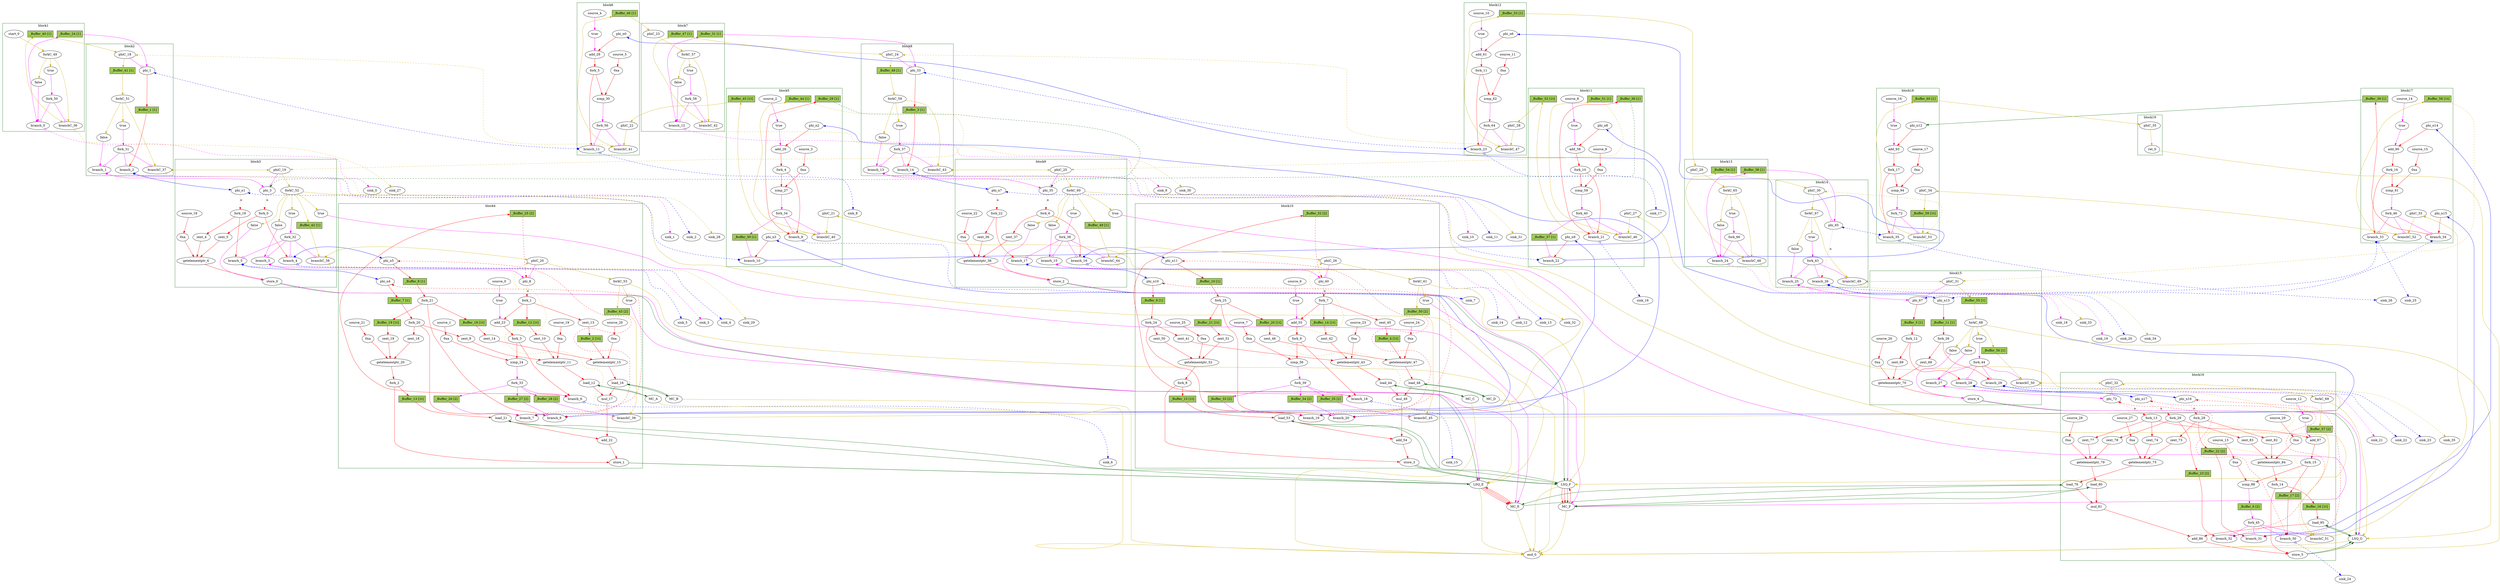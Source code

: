 // Number of blocks: 424
// Number of channels: 645
Digraph G {

  // Blocks
subgraph cluster_1 {
color = "darkgreen"
label = "block1"
  brCst_block1 [type=Constant, in="in1:1", out="out1:1", bbID = 1, value="0x1", label=true,  shape=oval];
  cst_0 [type=Constant, in="in1:1", out="out1:1", bbID = 1, value="0x0", label=false,  shape=oval];
  branch_0 [type=Branch, in="in1:1 in2?:1", out="out1+:1 out2-:1", bbID = 1,  shape=oval];
  start_0 [type=Entry, in="in1:0", out="out1:0", bbID = 1,  shape=oval];
  forkC_49 [type=Fork, in="in1:0", out="out1:0 out2:0 out3:0", bbID = 1,  shape=oval];
  branchC_36 [type=Branch, in="in1:0 in2?:1", out="out1+:0 out2-:0", bbID = 1,  shape=oval];
  fork_50 [type=Fork, in="in1:1", out="out1:1 out2:1", bbID = 1,  shape=oval];
  _Buffer_24 [type=Buffer, in="in1:1", out="out1:1", bbID = 1, slots=1, transparent=false, label="_Buffer_24 [1]",  shape=box, style=filled, fillcolor=darkolivegreen3, height = 0.4];
  _Buffer_40 [type=Buffer, in="in1:0", out="out1:0", bbID = 1, slots=1, transparent=false, label="_Buffer_40 [1]",  shape=box, style=filled, fillcolor=darkolivegreen3, height = 0.4];
}
subgraph cluster_2 {
color = "darkgreen"
label = "block2"
  phi_1 [type=Mux, in="in1?:1 in2:4 in3:4", out="out1:4", delay=0.366, bbID = 2,  shape=oval];
  brCst_block2 [type=Constant, in="in1:1", out="out1:1", bbID = 2, value="0x1", label=true,  shape=oval];
  cst_1 [type=Constant, in="in1:1", out="out1:1", bbID = 2, value="0x0", label=false,  shape=oval];
  branch_1 [type=Branch, in="in1:1 in2?:1", out="out1+:1 out2-:1", bbID = 2,  shape=oval];
  branch_2 [type=Branch, in="in1:4 in2?:1", out="out1+:4 out2-:4", bbID = 2,  shape=oval];
  fork_31 [type=Fork, in="in1:1", out="out1:1 out2:1 out3:1", bbID = 2,  shape=oval];
  phiC_18 [type=CntrlMerge, in="in1:0 in2:0", out="out1:0 out2?:1", delay=0.166, bbID = 2,  shape=oval];
  forkC_51 [type=Fork, in="in1:0", out="out1:0 out2:0 out3:0", bbID = 2,  shape=oval];
  branchC_37 [type=Branch, in="in1:0 in2?:1", out="out1+:0 out2-:0", bbID = 2,  shape=oval];
  _Buffer_1 [type=Buffer, in="in1:4", out="out1:4", bbID = 2, slots=1, transparent=false, label="_Buffer_1 [1]",  shape=box, style=filled, fillcolor=darkolivegreen3, height = 0.4];
  _Buffer_41 [type=Buffer, in="in1:0", out="out1:0", bbID = 2, slots=1, transparent=false, label="_Buffer_41 [1]",  shape=box, style=filled, fillcolor=darkolivegreen3, height = 0.4];
}
subgraph cluster_3 {
color = "darkgreen"
label = "block3"
  phi_3 [type=Mux, in="in1?:1 in2:4 in3:4", out="out1:4", delay=0.366, bbID = 3,  shape=oval];
  zext_4 [type=Operator, in="in1:4", out="out1:4", op = "zext_op", bbID = 3,  shape=oval];
  zext_5 [type=Operator, in="in1:4", out="out1:4", op = "zext_op", bbID = 3,  shape=oval];
  getelementptr_6 [type=Operator, in="in1:32 in2:32 in3:32", out="out1:32", op = "getelementptr_op", delay=2.966, constants=1, bbID = 3,  shape=oval];
  cst_2 [type=Constant, in="in1:1", out="out1:1", bbID = 3, value="0x0", label=false,  shape=oval];
  store_0 [type=Operator, in="in1:1 in2:32", out="out1:1 out2:32", op = "lsq_store_op", bbID = 3, portID = 0, offset = 0,  shape=oval];
  brCst_block3 [type=Constant, in="in1:1", out="out1:1", bbID = 3, value="0x1", label=true,  shape=oval];
  cst_3 [type=Constant, in="in1:1", out="out1:1", bbID = 3, value="0x0", label=false,  shape=oval];
  cst_30 [type=Constant, in="in1:4", out="out1:4", bbID = 3, value="0xa", label="0xa",  shape=oval];
  phi_n1 [type=Merge, in="in1:4 in2:4", out="out1:4", delay=0.366, bbID = 3,  shape=oval];
  fork_0 [type=Fork, in="in1:4", out="out1:4 out2:4", bbID = 3,  shape=oval];
  fork_18 [type=Fork, in="in1:4", out="out1:4 out2:4", bbID = 3,  shape=oval];
  branch_3 [type=Branch, in="in1:1 in2?:1", out="out1+:1 out2-:1", bbID = 3,  shape=oval];
  branch_4 [type=Branch, in="in1:4 in2?:1", out="out1+:4 out2-:4", bbID = 3,  shape=oval];
  branch_5 [type=Branch, in="in1:4 in2?:1", out="out1+:4 out2-:4", bbID = 3,  shape=oval];
  fork_32 [type=Fork, in="in1:1", out="out1:1 out2:1 out3:1 out4:1", bbID = 3,  shape=oval];
  cst_42 [type=Constant, in="in1:1", out="out1:1", bbID = 3, value="0x1", label=true,  shape=oval];
  phiC_19 [type=CntrlMerge, in="in1:0 in2:0", out="out1:0 out2?:1", delay=0.166, bbID = 3,  shape=oval];
  forkC_52 [type=Fork, in="in1:0", out="out1:0 out2:0 out3:0 out4:0 out5:0 out6:0", bbID = 3,  shape=oval];
  branchC_38 [type=Branch, in="in1:0 in2?:1", out="out1+:0 out2-:0", bbID = 3,  shape=oval];
  source_18 [type=Source, out="out1:4", bbID = 3,  shape=oval];
  _Buffer_42 [type=Buffer, in="in1:0", out="out1:0", bbID = 3, slots=1, transparent=false, label="_Buffer_42 [1]",  shape=box, style=filled, fillcolor=darkolivegreen3, height = 0.4];
}
subgraph cluster_4 {
color = "darkgreen"
label = "block4"
  phi_8 [type=Mux, in="in1?:1 in2:4 in3:4", out="out1:4", delay=0.366, bbID = 4,  shape=oval];
  zext_9 [type=Operator, in="in1:4", out="out1:4", op = "zext_op", bbID = 4, retimingDiff=1,  shape=oval];
  zext_10 [type=Operator, in="in1:4", out="out1:4", op = "zext_op", bbID = 4, retimingDiff=1,  shape=oval];
  getelementptr_11 [type=Operator, in="in1:32 in2:32 in3:32", out="out1:32", op = "getelementptr_op", delay=2.966, constants=1, bbID = 4, retimingDiff=1,  shape=oval];
  load_12 [type=Operator, in="in1:32 in2:32", out="out1:32 out2:32", op = "mc_load_op", latency=2, bbID = 4, portID = 0, offset = 0, retimingDiff=2,  shape=oval];
  zext_13 [type=Operator, in="in1:4", out="out1:4", op = "zext_op", bbID = 4,  shape=oval];
  zext_14 [type=Operator, in="in1:4", out="out1:4", op = "zext_op", bbID = 4, retimingDiff=1,  shape=oval];
  getelementptr_15 [type=Operator, in="in1:32 in2:32 in3:32", out="out1:32", op = "getelementptr_op", delay=2.966, constants=1, bbID = 4, retimingDiff=1,  shape=oval];
  load_16 [type=Operator, in="in1:32 in2:32", out="out1:32 out2:32", op = "mc_load_op", latency=2, bbID = 4, portID = 0, offset = 0, retimingDiff=2,  shape=oval];
  mul_17 [type=Operator, in="in1:32 in2:32", out="out1:32", op = "mul_op", latency=4, bbID = 4, retimingDiff=4,  shape=oval];
  zext_18 [type=Operator, in="in1:4", out="out1:4", op = "zext_op", bbID = 4, retimingDiff=1,  shape=oval];
  zext_19 [type=Operator, in="in1:4", out="out1:4", op = "zext_op", bbID = 4, retimingDiff=1,  shape=oval];
  getelementptr_20 [type=Operator, in="in1:32 in2:32 in3:32", out="out1:32", op = "getelementptr_op", delay=2.966, constants=1, bbID = 4, retimingDiff=1,  shape=oval];
  load_21 [type=Operator, in="in1:32 in2:32", out="out1:32 out2:32", op = "lsq_load_op", latency=5, bbID = 4, portID = 0, offset = 0, retimingDiff=5,  shape=oval];
  add_22 [type=Operator, in="in1:32 in2:32", out="out1:32", op = "add_op", delay=1.693, bbID = 4, retimingDiff=7,  shape=oval];
  store_1 [type=Operator, in="in1:32 in2:32", out="out1:32 out2:32", op = "lsq_store_op", bbID = 4, portID = 1, offset = 0,  shape=oval];
  cst_4 [type=Constant, in="in1:1", out="out1:1", bbID = 4, value="0x1", label=true,  shape=oval];
  add_23 [type=Operator, in="in1:4 in2:4", out="out1:4", op = "add_op", delay=1.693, bbID = 4,  shape=oval];
  cst_5 [type=Constant, in="in1:4", out="out1:4", bbID = 4, value="0xa", label="0xa",  shape=oval];
  icmp_24 [type=Operator, in="in1:4 in2:4", out="out1:1", op = "icmp_ult_op", delay=1.53, bbID = 4,  shape=oval];
  cst_31 [type=Constant, in="in1:4", out="out1:4", bbID = 4, value="0xa", label="0xa", retimingDiff=1,  shape=oval];
  cst_32 [type=Constant, in="in1:4", out="out1:4", bbID = 4, value="0xa", label="0xa", retimingDiff=1,  shape=oval];
  cst_33 [type=Constant, in="in1:4", out="out1:4", bbID = 4, value="0xa", label="0xa", retimingDiff=1,  shape=oval];
  phi_n4 [type=Merge, in="in1:4 in2:4", out="out1:4", delay=0.366, bbID = 4,  shape=oval];
  phi_n5 [type=Merge, in="in1:4 in2:4", out="out1:4", delay=0.366, bbID = 4,  shape=oval];
  fork_1 [type=Fork, in="in1:4", out="out1:4 out2:4 out3:4", bbID = 4,  shape=oval];
  fork_2 [type=Fork, in="in1:32", out="out1:32 out2:32", bbID = 4, retimingDiff=1,  shape=oval];
  fork_3 [type=Fork, in="in1:4", out="out1:4 out2:4", bbID = 4,  shape=oval];
  fork_20 [type=Fork, in="in1:4", out="out1:4 out2:4 out3:4", bbID = 4, retimingDiff=1,  shape=oval];
  fork_21 [type=Fork, in="in1:4", out="out1:4 out2:4 out3:4", bbID = 4, retimingDiff=1,  shape=oval];
  branch_6 [type=Branch, in="in1:4 in2?:1", out="out1+:4 out2-:4", bbID = 4,  shape=oval];
  branch_7 [type=Branch, in="in1:4 in2?:1", out="out1+:4 out2-:4", bbID = 4, retimingDiff=1,  shape=oval];
  branch_8 [type=Branch, in="in1:4 in2?:1", out="out1+:4 out2-:4", bbID = 4, retimingDiff=1,  shape=oval];
  fork_33 [type=Fork, in="in1:1", out="out1:1 out2:1 out3:1 out4:1", bbID = 4,  shape=oval];
  cst_43 [type=Constant, in="in1:1", out="out1:1", bbID = 4, value="0x1", label=true,  shape=oval];
  phiC_20 [type=CntrlMerge, in="in1:0 in2:0", out="out1:0 out2?:1", delay=0.166, bbID = 4,  shape=oval];
  forkC_53 [type=Fork, in="in1:0", out="out1:0 out2:0 out3:0", bbID = 4,  shape=oval];
  branchC_39 [type=Branch, in="in1:0 in2?:1", out="out1+:0 out2-:0", bbID = 4, retimingDiff=1,  shape=oval];
  source_0 [type=Source, out="out1:1", bbID = 4,  shape=oval];
  source_1 [type=Source, out="out1:4", bbID = 4,  shape=oval];
  source_19 [type=Source, out="out1:4", bbID = 4, retimingDiff=1,  shape=oval];
  source_20 [type=Source, out="out1:4", bbID = 4, retimingDiff=1,  shape=oval];
  source_21 [type=Source, out="out1:4", bbID = 4, retimingDiff=1,  shape=oval];
  _Buffer_2 [type=Buffer, in="in1:4", out="out1:4", bbID = 4, slots=1, transparent=true, label="_Buffer_2 [1t]",  shape=box, style=filled, fillcolor=darkolivegreen3, height = 0.4];
  _Buffer_7 [type=Buffer, in="in1:4", out="out1:4", bbID = 4, slots=1, transparent=false, label="_Buffer_7 [1]",  shape=box, style=filled, fillcolor=darkolivegreen3, height = 0.4];
  _Buffer_8 [type=Buffer, in="in1:4", out="out1:4", bbID = 4, slots=1, transparent=false, label="_Buffer_8 [1]",  shape=box, style=filled, fillcolor=darkolivegreen3, height = 0.4];
  _Buffer_12 [type=Buffer, in="in1:4", out="out1:4", bbID = 4, slots=1, transparent=true, label="_Buffer_12 [1t]",  shape=box, style=filled, fillcolor=darkolivegreen3, height = 0.4];
  _Buffer_13 [type=Buffer, in="in1:32", out="out1:32", bbID = 4, slots=1, transparent=true, label="_Buffer_13 [1t]",  shape=box, style=filled, fillcolor=darkolivegreen3, height = 0.4];
  _Buffer_18 [type=Buffer, in="in1:4", out="out1:4", bbID = 4, slots=1, transparent=true, label="_Buffer_18 [1t]",  shape=box, style=filled, fillcolor=darkolivegreen3, height = 0.4];
  _Buffer_19 [type=Buffer, in="in1:4", out="out1:4", bbID = 4, slots=1, transparent=true, label="_Buffer_19 [1t]",  shape=box, style=filled, fillcolor=darkolivegreen3, height = 0.4];
  _Buffer_25 [type=Buffer, in="in1:4", out="out1:4", bbID = 4, slots=2, transparent=false, label="_Buffer_25 [2]",  shape=box, style=filled, fillcolor=darkolivegreen3, height = 0.4];
  _Buffer_26 [type=Buffer, in="in1:1", out="out1:1", bbID = 4, slots=2, transparent=false, label="_Buffer_26 [2]",  shape=box, style=filled, fillcolor=darkolivegreen3, height = 0.4];
  _Buffer_27 [type=Buffer, in="in1:1", out="out1:1", bbID = 4, slots=2, transparent=false, label="_Buffer_27 [2]",  shape=box, style=filled, fillcolor=darkolivegreen3, height = 0.4];
  _Buffer_28 [type=Buffer, in="in1:1", out="out1:1", bbID = 4, slots=2, transparent=false, label="_Buffer_28 [2]",  shape=box, style=filled, fillcolor=darkolivegreen3, height = 0.4];
  _Buffer_43 [type=Buffer, in="in1:0", out="out1:0", bbID = 4, slots=2, transparent=false, label="_Buffer_43 [2]",  shape=box, style=filled, fillcolor=darkolivegreen3, height = 0.4];
}
subgraph cluster_5 {
color = "darkgreen"
label = "block5"
  cst_6 [type=Constant, in="in1:1", out="out1:1", bbID = 5, value="0x1", label=true,  shape=oval];
  add_26 [type=Operator, in="in1:4 in2:4", out="out1:4", op = "add_op", delay=1.693, bbID = 5,  shape=oval];
  cst_7 [type=Constant, in="in1:4", out="out1:4", bbID = 5, value="0xa", label="0xa",  shape=oval];
  icmp_27 [type=Operator, in="in1:4 in2:4", out="out1:1", op = "icmp_ult_op", delay=1.53, bbID = 5,  shape=oval];
  phi_n2 [type=Merge, in="in1:4", out="out1:4", bbID = 5,  shape=oval];
  phi_n3 [type=Merge, in="in1:4", out="out1:4", bbID = 5,  shape=oval];
  fork_4 [type=Fork, in="in1:4", out="out1:4 out2:4", bbID = 5,  shape=oval];
  branch_9 [type=Branch, in="in1:4 in2?:1", out="out1+:4 out2-:4", bbID = 5,  shape=oval];
  branch_10 [type=Branch, in="in1:4 in2?:1", out="out1+:4 out2-:4", bbID = 5,  shape=oval];
  fork_34 [type=Fork, in="in1:1", out="out1:1 out2:1 out3:1", bbID = 5,  shape=oval];
  phiC_21 [type=Merge, in="in1:0", out="out1:0", delay=0.166, bbID = 5,  shape=oval];
  branchC_40 [type=Branch, in="in1:0 in2?:1", out="out1+:0 out2-:0", bbID = 5,  shape=oval];
  source_2 [type=Source, out="out1:1", bbID = 5,  shape=oval];
  source_3 [type=Source, out="out1:4", bbID = 5,  shape=oval];
  _Buffer_29 [type=Buffer, in="in1:4", out="out1:4", bbID = 5, slots=1, transparent=false, label="_Buffer_29 [1]",  shape=box, style=filled, fillcolor=darkolivegreen3, height = 0.4];
  _Buffer_30 [type=Buffer, in="in1:1", out="out1:1", bbID = 5, slots=1, transparent=false, label="_Buffer_30 [1]",  shape=box, style=filled, fillcolor=darkolivegreen3, height = 0.4];
  _Buffer_44 [type=Buffer, in="in1:0", out="out1:0", bbID = 5, slots=1, transparent=false, label="_Buffer_44 [1]",  shape=box, style=filled, fillcolor=darkolivegreen3, height = 0.4];
  _Buffer_45 [type=Buffer, in="in1:0", out="out1:0", bbID = 5, slots=1, transparent=true, label="_Buffer_45 [1t]",  shape=box, style=filled, fillcolor=darkolivegreen3, height = 0.4];
}
subgraph cluster_6 {
color = "darkgreen"
label = "block6"
  cst_8 [type=Constant, in="in1:1", out="out1:1", bbID = 6, value="0x1", label=true,  shape=oval];
  add_29 [type=Operator, in="in1:4 in2:4", out="out1:4", op = "add_op", delay=1.693, bbID = 6,  shape=oval];
  cst_9 [type=Constant, in="in1:4", out="out1:4", bbID = 6, value="0xa", label="0xa",  shape=oval];
  icmp_30 [type=Operator, in="in1:4 in2:4", out="out1:1", op = "icmp_ult_op", delay=1.53, bbID = 6,  shape=oval];
  phi_n0 [type=Merge, in="in1:4", out="out1:4", bbID = 6,  shape=oval];
  fork_5 [type=Fork, in="in1:4", out="out1:4 out2:4", bbID = 6,  shape=oval];
  branch_11 [type=Branch, in="in1:4 in2?:1", out="out1+:4 out2-:4", bbID = 6,  shape=oval];
  phiC_22 [type=Merge, in="in1:0", out="out1:0", delay=0.166, bbID = 6,  shape=oval];
  branchC_41 [type=Branch, in="in1:0 in2?:1", out="out1+:0 out2-:0", bbID = 6,  shape=oval];
  fork_56 [type=Fork, in="in1:1", out="out1:1 out2:1", bbID = 6,  shape=oval];
  source_4 [type=Source, out="out1:1", bbID = 6,  shape=oval];
  source_5 [type=Source, out="out1:4", bbID = 6,  shape=oval];
  _Buffer_46 [type=Buffer, in="in1:0", out="out1:0", bbID = 6, slots=1, transparent=false, label="_Buffer_46 [1]",  shape=box, style=filled, fillcolor=darkolivegreen3, height = 0.4];
}
subgraph cluster_7 {
color = "darkgreen"
label = "block7"
  brCst_block7 [type=Constant, in="in1:1", out="out1:1", bbID = 7, value="0x1", label=true,  shape=oval];
  cst_10 [type=Constant, in="in1:1", out="out1:1", bbID = 7, value="0x0", label=false,  shape=oval];
  branch_12 [type=Branch, in="in1:1 in2?:1", out="out1+:1 out2-:1", bbID = 7,  shape=oval];
  phiC_23 [type=Merge, in="in1:0", out="out1:0", delay=0.166, bbID = 7,  shape=oval];
  forkC_57 [type=Fork, in="in1:0", out="out1:0 out2:0 out3:0", bbID = 7,  shape=oval];
  branchC_42 [type=Branch, in="in1:0 in2?:1", out="out1+:0 out2-:0", bbID = 7,  shape=oval];
  fork_58 [type=Fork, in="in1:1", out="out1:1 out2:1", bbID = 7,  shape=oval];
  _Buffer_31 [type=Buffer, in="in1:1", out="out1:1", bbID = 7, slots=1, transparent=false, label="_Buffer_31 [1]",  shape=box, style=filled, fillcolor=darkolivegreen3, height = 0.4];
  _Buffer_47 [type=Buffer, in="in1:0", out="out1:0", bbID = 7, slots=1, transparent=false, label="_Buffer_47 [1]",  shape=box, style=filled, fillcolor=darkolivegreen3, height = 0.4];
}
subgraph cluster_8 {
color = "darkgreen"
label = "block8"
  phi_33 [type=Mux, in="in1?:1 in2:4 in3:4", out="out1:4", delay=0.366, bbID = 8,  shape=oval];
  brCst_block8 [type=Constant, in="in1:1", out="out1:1", bbID = 8, value="0x1", label=true,  shape=oval];
  cst_11 [type=Constant, in="in1:1", out="out1:1", bbID = 8, value="0x0", label=false,  shape=oval];
  branch_13 [type=Branch, in="in1:1 in2?:1", out="out1+:1 out2-:1", bbID = 8,  shape=oval];
  branch_14 [type=Branch, in="in1:4 in2?:1", out="out1+:4 out2-:4", bbID = 8,  shape=oval];
  fork_37 [type=Fork, in="in1:1", out="out1:1 out2:1 out3:1", bbID = 8,  shape=oval];
  phiC_24 [type=CntrlMerge, in="in1:0 in2:0", out="out1:0 out2?:1", delay=0.166, bbID = 8,  shape=oval];
  forkC_59 [type=Fork, in="in1:0", out="out1:0 out2:0 out3:0", bbID = 8,  shape=oval];
  branchC_43 [type=Branch, in="in1:0 in2?:1", out="out1+:0 out2-:0", bbID = 8,  shape=oval];
  _Buffer_3 [type=Buffer, in="in1:4", out="out1:4", bbID = 8, slots=1, transparent=false, label="_Buffer_3 [1]",  shape=box, style=filled, fillcolor=darkolivegreen3, height = 0.4];
  _Buffer_48 [type=Buffer, in="in1:0", out="out1:0", bbID = 8, slots=1, transparent=false, label="_Buffer_48 [1]",  shape=box, style=filled, fillcolor=darkolivegreen3, height = 0.4];
}
subgraph cluster_9 {
color = "darkgreen"
label = "block9"
  phi_35 [type=Mux, in="in1?:1 in2:4 in3:4", out="out1:4", delay=0.366, bbID = 9,  shape=oval];
  zext_36 [type=Operator, in="in1:4", out="out1:4", op = "zext_op", bbID = 9,  shape=oval];
  zext_37 [type=Operator, in="in1:4", out="out1:4", op = "zext_op", bbID = 9,  shape=oval];
  getelementptr_38 [type=Operator, in="in1:32 in2:32 in3:32", out="out1:32", op = "getelementptr_op", delay=2.966, constants=1, bbID = 9,  shape=oval];
  cst_12 [type=Constant, in="in1:1", out="out1:1", bbID = 9, value="0x0", label=false,  shape=oval];
  store_2 [type=Operator, in="in1:1 in2:32", out="out1:1 out2:32", op = "lsq_store_op", bbID = 9, portID = 0, offset = 0,  shape=oval];
  brCst_block9 [type=Constant, in="in1:1", out="out1:1", bbID = 9, value="0x1", label=true,  shape=oval];
  cst_13 [type=Constant, in="in1:1", out="out1:1", bbID = 9, value="0x0", label=false,  shape=oval];
  cst_34 [type=Constant, in="in1:4", out="out1:4", bbID = 9, value="0xa", label="0xa",  shape=oval];
  phi_n7 [type=Merge, in="in1:4 in2:4", out="out1:4", delay=0.366, bbID = 9,  shape=oval];
  fork_6 [type=Fork, in="in1:4", out="out1:4 out2:4", bbID = 9,  shape=oval];
  fork_22 [type=Fork, in="in1:4", out="out1:4 out2:4", bbID = 9,  shape=oval];
  branch_15 [type=Branch, in="in1:1 in2?:1", out="out1+:1 out2-:1", bbID = 9,  shape=oval];
  branch_16 [type=Branch, in="in1:4 in2?:1", out="out1+:4 out2-:4", bbID = 9,  shape=oval];
  branch_17 [type=Branch, in="in1:4 in2?:1", out="out1+:4 out2-:4", bbID = 9,  shape=oval];
  fork_38 [type=Fork, in="in1:1", out="out1:1 out2:1 out3:1 out4:1", bbID = 9,  shape=oval];
  cst_44 [type=Constant, in="in1:1", out="out1:1", bbID = 9, value="0x1", label=true,  shape=oval];
  phiC_25 [type=CntrlMerge, in="in1:0 in2:0", out="out1:0 out2?:1", delay=0.166, bbID = 9,  shape=oval];
  forkC_60 [type=Fork, in="in1:0", out="out1:0 out2:0 out3:0 out4:0 out5:0 out6:0", bbID = 9,  shape=oval];
  branchC_44 [type=Branch, in="in1:0 in2?:1", out="out1+:0 out2-:0", bbID = 9,  shape=oval];
  source_22 [type=Source, out="out1:4", bbID = 9,  shape=oval];
  _Buffer_49 [type=Buffer, in="in1:0", out="out1:0", bbID = 9, slots=1, transparent=false, label="_Buffer_49 [1]",  shape=box, style=filled, fillcolor=darkolivegreen3, height = 0.4];
}
subgraph cluster_10 {
color = "darkgreen"
label = "block10"
  phi_40 [type=Mux, in="in1?:1 in2:4 in3:4", out="out1:4", delay=0.366, bbID = 10,  shape=oval];
  zext_41 [type=Operator, in="in1:4", out="out1:4", op = "zext_op", bbID = 10,  shape=oval];
  zext_42 [type=Operator, in="in1:4", out="out1:4", op = "zext_op", bbID = 10,  shape=oval];
  getelementptr_43 [type=Operator, in="in1:32 in2:32 in3:32", out="out1:32", op = "getelementptr_op", delay=2.966, constants=1, bbID = 10,  shape=oval];
  load_44 [type=Operator, in="in1:32 in2:32", out="out1:32 out2:32", op = "mc_load_op", latency=2, bbID = 10, portID = 0, offset = 0,  shape=oval];
  zext_45 [type=Operator, in="in1:4", out="out1:4", op = "zext_op", bbID = 10,  shape=oval];
  zext_46 [type=Operator, in="in1:4", out="out1:4", op = "zext_op", bbID = 10,  shape=oval];
  getelementptr_47 [type=Operator, in="in1:32 in2:32 in3:32", out="out1:32", op = "getelementptr_op", delay=2.966, constants=1, bbID = 10,  shape=oval];
  load_48 [type=Operator, in="in1:32 in2:32", out="out1:32 out2:32", op = "mc_load_op", latency=2, bbID = 10, portID = 0, offset = 0,  shape=oval];
  mul_49 [type=Operator, in="in1:32 in2:32", out="out1:32", op = "mul_op", latency=4, bbID = 10,  shape=oval];
  zext_50 [type=Operator, in="in1:4", out="out1:4", op = "zext_op", bbID = 10,  shape=oval];
  zext_51 [type=Operator, in="in1:4", out="out1:4", op = "zext_op", bbID = 10,  shape=oval];
  getelementptr_52 [type=Operator, in="in1:32 in2:32 in3:32", out="out1:32", op = "getelementptr_op", delay=2.966, constants=1, bbID = 10,  shape=oval];
  load_53 [type=Operator, in="in1:32 in2:32", out="out1:32 out2:32", op = "lsq_load_op", latency=5, bbID = 10, portID = 0, offset = 0,  shape=oval];
  add_54 [type=Operator, in="in1:32 in2:32", out="out1:32", op = "add_op", delay=1.693, bbID = 10,  shape=oval];
  store_3 [type=Operator, in="in1:32 in2:32", out="out1:32 out2:32", op = "lsq_store_op", bbID = 10, portID = 1, offset = 0,  shape=oval];
  cst_14 [type=Constant, in="in1:1", out="out1:1", bbID = 10, value="0x1", label=true,  shape=oval];
  add_55 [type=Operator, in="in1:4 in2:4", out="out1:4", op = "add_op", delay=1.693, bbID = 10,  shape=oval];
  cst_15 [type=Constant, in="in1:4", out="out1:4", bbID = 10, value="0xa", label="0xa",  shape=oval];
  icmp_56 [type=Operator, in="in1:4 in2:4", out="out1:1", op = "icmp_ult_op", delay=1.53, bbID = 10,  shape=oval];
  cst_35 [type=Constant, in="in1:4", out="out1:4", bbID = 10, value="0xa", label="0xa",  shape=oval];
  cst_36 [type=Constant, in="in1:4", out="out1:4", bbID = 10, value="0xa", label="0xa",  shape=oval];
  cst_37 [type=Constant, in="in1:4", out="out1:4", bbID = 10, value="0xa", label="0xa",  shape=oval];
  phi_n10 [type=Merge, in="in1:4 in2:4", out="out1:4", delay=0.366, bbID = 10,  shape=oval];
  phi_n11 [type=Merge, in="in1:4 in2:4", out="out1:4", delay=0.366, bbID = 10,  shape=oval];
  fork_7 [type=Fork, in="in1:4", out="out1:4 out2:4 out3:4", bbID = 10,  shape=oval];
  fork_8 [type=Fork, in="in1:32", out="out1:32 out2:32", bbID = 10,  shape=oval];
  fork_9 [type=Fork, in="in1:4", out="out1:4 out2:4", bbID = 10,  shape=oval];
  fork_24 [type=Fork, in="in1:4", out="out1:4 out2:4 out3:4", bbID = 10,  shape=oval];
  fork_25 [type=Fork, in="in1:4", out="out1:4 out2:4 out3:4", bbID = 10,  shape=oval];
  branch_18 [type=Branch, in="in1:4 in2?:1", out="out1+:4 out2-:4", bbID = 10,  shape=oval];
  branch_19 [type=Branch, in="in1:4 in2?:1", out="out1+:4 out2-:4", bbID = 10,  shape=oval];
  branch_20 [type=Branch, in="in1:4 in2?:1", out="out1+:4 out2-:4", bbID = 10,  shape=oval];
  fork_39 [type=Fork, in="in1:1", out="out1:1 out2:1 out3:1 out4:1", bbID = 10,  shape=oval];
  cst_45 [type=Constant, in="in1:1", out="out1:1", bbID = 10, value="0x1", label=true,  shape=oval];
  phiC_26 [type=CntrlMerge, in="in1:0 in2:0", out="out1:0 out2?:1", delay=0.166, bbID = 10,  shape=oval];
  forkC_61 [type=Fork, in="in1:0", out="out1:0 out2:0 out3:0", bbID = 10,  shape=oval];
  branchC_45 [type=Branch, in="in1:0 in2?:1", out="out1+:0 out2-:0", bbID = 10,  shape=oval];
  source_6 [type=Source, out="out1:1", bbID = 10,  shape=oval];
  source_7 [type=Source, out="out1:4", bbID = 10,  shape=oval];
  source_23 [type=Source, out="out1:4", bbID = 10,  shape=oval];
  source_24 [type=Source, out="out1:4", bbID = 10,  shape=oval];
  source_25 [type=Source, out="out1:4", bbID = 10,  shape=oval];
  _Buffer_4 [type=Buffer, in="in1:4", out="out1:4", bbID = 10, slots=1, transparent=true, label="_Buffer_4 [1t]",  shape=box, style=filled, fillcolor=darkolivegreen3, height = 0.4];
  _Buffer_9 [type=Buffer, in="in1:4", out="out1:4", bbID = 10, slots=1, transparent=false, label="_Buffer_9 [1]",  shape=box, style=filled, fillcolor=darkolivegreen3, height = 0.4];
  _Buffer_10 [type=Buffer, in="in1:4", out="out1:4", bbID = 10, slots=1, transparent=false, label="_Buffer_10 [1]",  shape=box, style=filled, fillcolor=darkolivegreen3, height = 0.4];
  _Buffer_14 [type=Buffer, in="in1:4", out="out1:4", bbID = 10, slots=1, transparent=true, label="_Buffer_14 [1t]",  shape=box, style=filled, fillcolor=darkolivegreen3, height = 0.4];
  _Buffer_15 [type=Buffer, in="in1:32", out="out1:32", bbID = 10, slots=1, transparent=true, label="_Buffer_15 [1t]",  shape=box, style=filled, fillcolor=darkolivegreen3, height = 0.4];
  _Buffer_20 [type=Buffer, in="in1:4", out="out1:4", bbID = 10, slots=1, transparent=true, label="_Buffer_20 [1t]",  shape=box, style=filled, fillcolor=darkolivegreen3, height = 0.4];
  _Buffer_21 [type=Buffer, in="in1:4", out="out1:4", bbID = 10, slots=1, transparent=true, label="_Buffer_21 [1t]",  shape=box, style=filled, fillcolor=darkolivegreen3, height = 0.4];
  _Buffer_32 [type=Buffer, in="in1:4", out="out1:4", bbID = 10, slots=2, transparent=false, label="_Buffer_32 [2]",  shape=box, style=filled, fillcolor=darkolivegreen3, height = 0.4];
  _Buffer_33 [type=Buffer, in="in1:1", out="out1:1", bbID = 10, slots=2, transparent=false, label="_Buffer_33 [2]",  shape=box, style=filled, fillcolor=darkolivegreen3, height = 0.4];
  _Buffer_34 [type=Buffer, in="in1:1", out="out1:1", bbID = 10, slots=2, transparent=false, label="_Buffer_34 [2]",  shape=box, style=filled, fillcolor=darkolivegreen3, height = 0.4];
  _Buffer_35 [type=Buffer, in="in1:1", out="out1:1", bbID = 10, slots=2, transparent=false, label="_Buffer_35 [2]",  shape=box, style=filled, fillcolor=darkolivegreen3, height = 0.4];
  _Buffer_50 [type=Buffer, in="in1:0", out="out1:0", bbID = 10, slots=2, transparent=false, label="_Buffer_50 [2]",  shape=box, style=filled, fillcolor=darkolivegreen3, height = 0.4];
}
subgraph cluster_11 {
color = "darkgreen"
label = "block11"
  cst_16 [type=Constant, in="in1:1", out="out1:1", bbID = 11, value="0x1", label=true,  shape=oval];
  add_58 [type=Operator, in="in1:4 in2:4", out="out1:4", op = "add_op", delay=1.693, bbID = 11,  shape=oval];
  cst_17 [type=Constant, in="in1:4", out="out1:4", bbID = 11, value="0xa", label="0xa",  shape=oval];
  icmp_59 [type=Operator, in="in1:4 in2:4", out="out1:1", op = "icmp_ult_op", delay=1.53, bbID = 11,  shape=oval];
  phi_n8 [type=Merge, in="in1:4", out="out1:4", bbID = 11,  shape=oval];
  phi_n9 [type=Merge, in="in1:4", out="out1:4", bbID = 11,  shape=oval];
  fork_10 [type=Fork, in="in1:4", out="out1:4 out2:4", bbID = 11,  shape=oval];
  branch_21 [type=Branch, in="in1:4 in2?:1", out="out1+:4 out2-:4", bbID = 11,  shape=oval];
  branch_22 [type=Branch, in="in1:4 in2?:1", out="out1+:4 out2-:4", bbID = 11,  shape=oval];
  fork_40 [type=Fork, in="in1:1", out="out1:1 out2:1 out3:1", bbID = 11,  shape=oval];
  phiC_27 [type=Merge, in="in1:0", out="out1:0", delay=0.166, bbID = 11,  shape=oval];
  branchC_46 [type=Branch, in="in1:0 in2?:1", out="out1+:0 out2-:0", bbID = 11,  shape=oval];
  source_8 [type=Source, out="out1:1", bbID = 11,  shape=oval];
  source_9 [type=Source, out="out1:4", bbID = 11,  shape=oval];
  _Buffer_36 [type=Buffer, in="in1:4", out="out1:4", bbID = 11, slots=1, transparent=false, label="_Buffer_36 [1]",  shape=box, style=filled, fillcolor=darkolivegreen3, height = 0.4];
  _Buffer_37 [type=Buffer, in="in1:1", out="out1:1", bbID = 11, slots=1, transparent=false, label="_Buffer_37 [1]",  shape=box, style=filled, fillcolor=darkolivegreen3, height = 0.4];
  _Buffer_51 [type=Buffer, in="in1:0", out="out1:0", bbID = 11, slots=1, transparent=false, label="_Buffer_51 [1]",  shape=box, style=filled, fillcolor=darkolivegreen3, height = 0.4];
  _Buffer_52 [type=Buffer, in="in1:0", out="out1:0", bbID = 11, slots=1, transparent=true, label="_Buffer_52 [1t]",  shape=box, style=filled, fillcolor=darkolivegreen3, height = 0.4];
}
subgraph cluster_12 {
color = "darkgreen"
label = "block12"
  cst_18 [type=Constant, in="in1:1", out="out1:1", bbID = 12, value="0x1", label=true,  shape=oval];
  add_61 [type=Operator, in="in1:4 in2:4", out="out1:4", op = "add_op", delay=1.693, bbID = 12,  shape=oval];
  cst_19 [type=Constant, in="in1:4", out="out1:4", bbID = 12, value="0xa", label="0xa",  shape=oval];
  icmp_62 [type=Operator, in="in1:4 in2:4", out="out1:1", op = "icmp_ult_op", delay=1.53, bbID = 12,  shape=oval];
  phi_n6 [type=Merge, in="in1:4", out="out1:4", bbID = 12,  shape=oval];
  fork_11 [type=Fork, in="in1:4", out="out1:4 out2:4", bbID = 12,  shape=oval];
  branch_23 [type=Branch, in="in1:4 in2?:1", out="out1+:4 out2-:4", bbID = 12,  shape=oval];
  phiC_28 [type=Merge, in="in1:0", out="out1:0", delay=0.166, bbID = 12,  shape=oval];
  branchC_47 [type=Branch, in="in1:0 in2?:1", out="out1+:0 out2-:0", bbID = 12,  shape=oval];
  fork_64 [type=Fork, in="in1:1", out="out1:1 out2:1", bbID = 12,  shape=oval];
  source_10 [type=Source, out="out1:1", bbID = 12,  shape=oval];
  source_11 [type=Source, out="out1:4", bbID = 12,  shape=oval];
  _Buffer_53 [type=Buffer, in="in1:0", out="out1:0", bbID = 12, slots=1, transparent=false, label="_Buffer_53 [1]",  shape=box, style=filled, fillcolor=darkolivegreen3, height = 0.4];
}
subgraph cluster_13 {
color = "darkgreen"
label = "block13"
  brCst_block13 [type=Constant, in="in1:1", out="out1:1", bbID = 13, value="0x1", label=true,  shape=oval];
  cst_20 [type=Constant, in="in1:1", out="out1:1", bbID = 13, value="0x0", label=false,  shape=oval];
  branch_24 [type=Branch, in="in1:1 in2?:1", out="out1+:1 out2-:1", bbID = 13,  shape=oval];
  phiC_29 [type=Merge, in="in1:0", out="out1:0", delay=0.166, bbID = 13,  shape=oval];
  forkC_65 [type=Fork, in="in1:0", out="out1:0 out2:0 out3:0", bbID = 13,  shape=oval];
  branchC_48 [type=Branch, in="in1:0 in2?:1", out="out1+:0 out2-:0", bbID = 13,  shape=oval];
  fork_66 [type=Fork, in="in1:1", out="out1:1 out2:1", bbID = 13,  shape=oval];
  _Buffer_38 [type=Buffer, in="in1:1", out="out1:1", bbID = 13, slots=1, transparent=false, label="_Buffer_38 [1]",  shape=box, style=filled, fillcolor=darkolivegreen3, height = 0.4];
  _Buffer_54 [type=Buffer, in="in1:0", out="out1:0", bbID = 13, slots=1, transparent=false, label="_Buffer_54 [1]",  shape=box, style=filled, fillcolor=darkolivegreen3, height = 0.4];
}
subgraph cluster_14 {
color = "darkgreen"
label = "block14"
  phi_65 [type=Mux, in="in1?:1 in2:4 in3:4", out="out1:4", delay=0.366, bbID = 14,  shape=oval];
  brCst_block14 [type=Constant, in="in1:1", out="out1:1", bbID = 14, value="0x1", label=true,  shape=oval];
  cst_21 [type=Constant, in="in1:1", out="out1:1", bbID = 14, value="0x0", label=false,  shape=oval];
  branch_25 [type=Branch, in="in1:1 in2?:1", out="out1+:1 out2-:1", bbID = 14,  shape=oval];
  branch_26 [type=Branch, in="in1:4 in2?:1", out="out1+:4 out2-:4", bbID = 14,  shape=oval];
  fork_43 [type=Fork, in="in1:1", out="out1:1 out2:1 out3:1", bbID = 14,  shape=oval];
  phiC_30 [type=CntrlMerge, in="in1:0 in2:0", out="out1:0 out2?:1", delay=0.166, bbID = 14,  shape=oval];
  forkC_67 [type=Fork, in="in1:0", out="out1:0 out2:0 out3:0", bbID = 14,  shape=oval];
  branchC_49 [type=Branch, in="in1:0 in2?:1", out="out1+:0 out2-:0", bbID = 14,  shape=oval];
}
subgraph cluster_15 {
color = "darkgreen"
label = "block15"
  phi_67 [type=Mux, in="in1?:1 in2:4 in3:4", out="out1:4", delay=0.366, bbID = 15,  shape=oval];
  zext_68 [type=Operator, in="in1:4", out="out1:4", op = "zext_op", bbID = 15,  shape=oval];
  zext_69 [type=Operator, in="in1:4", out="out1:4", op = "zext_op", bbID = 15,  shape=oval];
  getelementptr_70 [type=Operator, in="in1:32 in2:32 in3:32", out="out1:32", op = "getelementptr_op", delay=2.966, constants=1, bbID = 15,  shape=oval];
  cst_22 [type=Constant, in="in1:1", out="out1:1", bbID = 15, value="0x0", label=false,  shape=oval];
  store_4 [type=Operator, in="in1:1 in2:32", out="out1:1 out2:32", op = "lsq_store_op", bbID = 15, portID = 0, offset = 0,  shape=oval];
  brCst_block15 [type=Constant, in="in1:1", out="out1:1", bbID = 15, value="0x1", label=true,  shape=oval];
  cst_23 [type=Constant, in="in1:1", out="out1:1", bbID = 15, value="0x0", label=false,  shape=oval];
  cst_38 [type=Constant, in="in1:4", out="out1:4", bbID = 15, value="0xa", label="0xa",  shape=oval];
  phi_n13 [type=Merge, in="in1:4 in2:4", out="out1:4", delay=0.366, bbID = 15,  shape=oval];
  fork_12 [type=Fork, in="in1:4", out="out1:4 out2:4", bbID = 15,  shape=oval];
  fork_26 [type=Fork, in="in1:4", out="out1:4 out2:4", bbID = 15,  shape=oval];
  branch_27 [type=Branch, in="in1:1 in2?:1", out="out1+:1 out2-:1", bbID = 15,  shape=oval];
  branch_28 [type=Branch, in="in1:4 in2?:1", out="out1+:4 out2-:4", bbID = 15,  shape=oval];
  branch_29 [type=Branch, in="in1:4 in2?:1", out="out1+:4 out2-:4", bbID = 15,  shape=oval];
  fork_44 [type=Fork, in="in1:1", out="out1:1 out2:1 out3:1 out4:1", bbID = 15,  shape=oval];
  phiC_31 [type=CntrlMerge, in="in1:0 in2:0", out="out1:0 out2?:1", delay=0.166, bbID = 15,  shape=oval];
  forkC_68 [type=Fork, in="in1:0", out="out1:0 out2:0 out3:0 out4:0 out5:0", bbID = 15,  shape=oval];
  branchC_50 [type=Branch, in="in1:0 in2?:1", out="out1+:0 out2-:0", bbID = 15,  shape=oval];
  source_26 [type=Source, out="out1:4", bbID = 15,  shape=oval];
  _Buffer_5 [type=Buffer, in="in1:4", out="out1:4", bbID = 15, slots=1, transparent=false, label="_Buffer_5 [1]",  shape=box, style=filled, fillcolor=darkolivegreen3, height = 0.4];
  _Buffer_11 [type=Buffer, in="in1:4", out="out1:4", bbID = 15, slots=1, transparent=false, label="_Buffer_11 [1]",  shape=box, style=filled, fillcolor=darkolivegreen3, height = 0.4];
  _Buffer_55 [type=Buffer, in="in1:0", out="out1:0", bbID = 15, slots=1, transparent=false, label="_Buffer_55 [1]",  shape=box, style=filled, fillcolor=darkolivegreen3, height = 0.4];
  _Buffer_56 [type=Buffer, in="in1:0", out="out1:0", bbID = 15, slots=1, transparent=false, label="_Buffer_56 [1]",  shape=box, style=filled, fillcolor=darkolivegreen3, height = 0.4];
}
subgraph cluster_16 {
color = "darkgreen"
label = "block16"
  phi_72 [type=Mux, in="in1?:1 in2:4 in3:4", out="out1:4", delay=0.366, bbID = 16,  shape=oval];
  zext_73 [type=Operator, in="in1:4", out="out1:4", op = "zext_op", bbID = 16,  shape=oval];
  zext_74 [type=Operator, in="in1:4", out="out1:4", op = "zext_op", bbID = 16,  shape=oval];
  getelementptr_75 [type=Operator, in="in1:32 in2:32 in3:32", out="out1:32", op = "getelementptr_op", delay=2.966, constants=1, bbID = 16,  shape=oval];
  load_76 [type=Operator, in="in1:32 in2:32", out="out1:32 out2:32", op = "mc_load_op", latency=2, bbID = 16, portID = 0, offset = 0,  shape=oval];
  zext_77 [type=Operator, in="in1:4", out="out1:4", op = "zext_op", bbID = 16,  shape=oval];
  zext_78 [type=Operator, in="in1:4", out="out1:4", op = "zext_op", bbID = 16,  shape=oval];
  getelementptr_79 [type=Operator, in="in1:32 in2:32 in3:32", out="out1:32", op = "getelementptr_op", delay=2.966, constants=1, bbID = 16,  shape=oval];
  load_80 [type=Operator, in="in1:32 in2:32", out="out1:32 out2:32", op = "mc_load_op", latency=2, bbID = 16, portID = 0, offset = 0,  shape=oval];
  mul_81 [type=Operator, in="in1:32 in2:32", out="out1:32", op = "mul_op", latency=4, bbID = 16,  shape=oval];
  zext_82 [type=Operator, in="in1:4", out="out1:4", op = "zext_op", bbID = 16,  shape=oval];
  zext_83 [type=Operator, in="in1:4", out="out1:4", op = "zext_op", bbID = 16,  shape=oval];
  getelementptr_84 [type=Operator, in="in1:32 in2:32 in3:32", out="out1:32", op = "getelementptr_op", delay=2.966, constants=1, bbID = 16,  shape=oval];
  load_85 [type=Operator, in="in1:32 in2:32", out="out1:32 out2:32", op = "lsq_load_op", latency=5, bbID = 16, portID = 0, offset = 0,  shape=oval];
  add_86 [type=Operator, in="in1:32 in2:32", out="out1:32", op = "add_op", delay=1.693, bbID = 16,  shape=oval];
  store_5 [type=Operator, in="in1:32 in2:32", out="out1:32 out2:32", op = "lsq_store_op", bbID = 16, portID = 1, offset = 0,  shape=oval];
  cst_24 [type=Constant, in="in1:1", out="out1:1", bbID = 16, value="0x1", label=true,  shape=oval];
  add_87 [type=Operator, in="in1:4 in2:4", out="out1:4", op = "add_op", delay=1.693, bbID = 16,  shape=oval];
  cst_25 [type=Constant, in="in1:4", out="out1:4", bbID = 16, value="0xa", label="0xa",  shape=oval];
  icmp_88 [type=Operator, in="in1:4 in2:4", out="out1:1", op = "icmp_ult_op", delay=1.53, bbID = 16,  shape=oval];
  cst_39 [type=Constant, in="in1:4", out="out1:4", bbID = 16, value="0xa", label="0xa",  shape=oval];
  cst_40 [type=Constant, in="in1:4", out="out1:4", bbID = 16, value="0xa", label="0xa",  shape=oval];
  cst_41 [type=Constant, in="in1:4", out="out1:4", bbID = 16, value="0xa", label="0xa",  shape=oval];
  phi_n16 [type=Merge, in="in1:4 in2:4", out="out1:4", delay=0.366, bbID = 16,  shape=oval];
  phi_n17 [type=Merge, in="in1:4 in2:4", out="out1:4", delay=0.366, bbID = 16,  shape=oval];
  fork_13 [type=Fork, in="in1:4", out="out1:4 out2:4 out3:4", bbID = 16,  shape=oval];
  fork_14 [type=Fork, in="in1:32", out="out1:32 out2:32", bbID = 16,  shape=oval];
  fork_15 [type=Fork, in="in1:4", out="out1:4 out2:4", bbID = 16,  shape=oval];
  fork_28 [type=Fork, in="in1:4", out="out1:4 out2:4 out3:4", bbID = 16,  shape=oval];
  fork_29 [type=Fork, in="in1:4", out="out1:4 out2:4 out3:4", bbID = 16,  shape=oval];
  branch_30 [type=Branch, in="in1:4 in2?:1", out="out1+:4 out2-:4", bbID = 16,  shape=oval];
  branch_31 [type=Branch, in="in1:4 in2?:1", out="out1+:4 out2-:4", bbID = 16,  shape=oval];
  branch_32 [type=Branch, in="in1:4 in2?:1", out="out1+:4 out2-:4", bbID = 16,  shape=oval];
  fork_45 [type=Fork, in="in1:1", out="out1:1 out2:1 out3:1 out4:1", bbID = 16,  shape=oval];
  phiC_32 [type=CntrlMerge, in="in1:0 in2:0", out="out1:0 out2?:1", delay=0.166, bbID = 16,  shape=oval];
  forkC_69 [type=Fork, in="in1:0", out="out1:0 out2:0", bbID = 16,  shape=oval];
  branchC_51 [type=Branch, in="in1:0 in2?:1", out="out1+:0 out2-:0", bbID = 16,  shape=oval];
  source_12 [type=Source, out="out1:1", bbID = 16,  shape=oval];
  source_13 [type=Source, out="out1:4", bbID = 16,  shape=oval];
  source_27 [type=Source, out="out1:4", bbID = 16,  shape=oval];
  source_28 [type=Source, out="out1:4", bbID = 16,  shape=oval];
  source_29 [type=Source, out="out1:4", bbID = 16,  shape=oval];
  _Buffer_6 [type=Buffer, in="in1:1", out="out1:1", bbID = 16, slots=2, transparent=false, label="_Buffer_6 [2]",  shape=box, style=filled, fillcolor=darkolivegreen3, height = 0.4];
  _Buffer_16 [type=Buffer, in="in1:32", out="out1:32", bbID = 16, slots=1, transparent=true, label="_Buffer_16 [1t]",  shape=box, style=filled, fillcolor=darkolivegreen3, height = 0.4];
  _Buffer_17 [type=Buffer, in="in1:4", out="out1:4", bbID = 16, slots=2, transparent=false, label="_Buffer_17 [2]",  shape=box, style=filled, fillcolor=darkolivegreen3, height = 0.4];
  _Buffer_22 [type=Buffer, in="in1:4", out="out1:4", bbID = 16, slots=2, transparent=false, label="_Buffer_22 [2]",  shape=box, style=filled, fillcolor=darkolivegreen3, height = 0.4];
  _Buffer_23 [type=Buffer, in="in1:4", out="out1:4", bbID = 16, slots=2, transparent=false, label="_Buffer_23 [2]",  shape=box, style=filled, fillcolor=darkolivegreen3, height = 0.4];
  _Buffer_57 [type=Buffer, in="in1:0", out="out1:0", bbID = 16, slots=2, transparent=false, label="_Buffer_57 [2]",  shape=box, style=filled, fillcolor=darkolivegreen3, height = 0.4];
}
subgraph cluster_17 {
color = "darkgreen"
label = "block17"
  cst_26 [type=Constant, in="in1:1", out="out1:1", bbID = 17, value="0x1", label=true,  shape=oval];
  add_90 [type=Operator, in="in1:4 in2:4", out="out1:4", op = "add_op", delay=1.693, bbID = 17,  shape=oval];
  cst_27 [type=Constant, in="in1:4", out="out1:4", bbID = 17, value="0xa", label="0xa",  shape=oval];
  icmp_91 [type=Operator, in="in1:4 in2:4", out="out1:1", op = "icmp_ult_op", delay=1.53, bbID = 17,  shape=oval];
  phi_n14 [type=Merge, in="in1:4", out="out1:4", bbID = 17,  shape=oval];
  phi_n15 [type=Merge, in="in1:4", out="out1:4", bbID = 17,  shape=oval];
  fork_16 [type=Fork, in="in1:4", out="out1:4 out2:4", bbID = 17,  shape=oval];
  branch_33 [type=Branch, in="in1:4 in2?:1", out="out1+:4 out2-:4", bbID = 17,  shape=oval];
  branch_34 [type=Branch, in="in1:4 in2?:1", out="out1+:4 out2-:4", bbID = 17,  shape=oval];
  fork_46 [type=Fork, in="in1:1", out="out1:1 out2:1 out3:1", bbID = 17,  shape=oval];
  phiC_33 [type=Merge, in="in1:0", out="out1:0", delay=0.166, bbID = 17,  shape=oval];
  branchC_52 [type=Branch, in="in1:0 in2?:1", out="out1+:0 out2-:0", bbID = 17,  shape=oval];
  source_14 [type=Source, out="out1:1", bbID = 17,  shape=oval];
  source_15 [type=Source, out="out1:4", bbID = 17,  shape=oval];
  _Buffer_39 [type=Buffer, in="in1:4", out="out1:4", bbID = 17, slots=1, transparent=false, label="_Buffer_39 [1]",  shape=box, style=filled, fillcolor=darkolivegreen3, height = 0.4];
  _Buffer_58 [type=Buffer, in="in1:0", out="out1:0", bbID = 17, slots=1, transparent=true, label="_Buffer_58 [1t]",  shape=box, style=filled, fillcolor=darkolivegreen3, height = 0.4];
}
subgraph cluster_18 {
color = "darkgreen"
label = "block18"
  cst_28 [type=Constant, in="in1:1", out="out1:1", bbID = 18, value="0x1", label=true,  shape=oval];
  add_93 [type=Operator, in="in1:4 in2:4", out="out1:4", op = "add_op", delay=1.693, bbID = 18,  shape=oval];
  cst_29 [type=Constant, in="in1:4", out="out1:4", bbID = 18, value="0xa", label="0xa",  shape=oval];
  icmp_94 [type=Operator, in="in1:4 in2:4", out="out1:1", op = "icmp_ult_op", delay=1.53, bbID = 18,  shape=oval];
  phi_n12 [type=Merge, in="in1:4", out="out1:4", bbID = 18,  shape=oval];
  fork_17 [type=Fork, in="in1:4", out="out1:4 out2:4", bbID = 18,  shape=oval];
  branch_35 [type=Branch, in="in1:4 in2?:1", out="out1+:4 out2-:4", bbID = 18,  shape=oval];
  phiC_34 [type=Merge, in="in1:0", out="out1:0", delay=0.166, bbID = 18,  shape=oval];
  branchC_53 [type=Branch, in="in1:0 in2?:1", out="out1+:0 out2-:0", bbID = 18,  shape=oval];
  fork_72 [type=Fork, in="in1:1", out="out1:1 out2:1", bbID = 18,  shape=oval];
  source_16 [type=Source, out="out1:1", bbID = 18,  shape=oval];
  source_17 [type=Source, out="out1:4", bbID = 18,  shape=oval];
  _Buffer_59 [type=Buffer, in="in1:0", out="out1:0", bbID = 18, slots=1, transparent=true, label="_Buffer_59 [1t]",  shape=box, style=filled, fillcolor=darkolivegreen3, height = 0.4];
  _Buffer_60 [type=Buffer, in="in1:0", out="out1:0", bbID = 18, slots=1, transparent=false, label="_Buffer_60 [1]",  shape=box, style=filled, fillcolor=darkolivegreen3, height = 0.4];
}
subgraph cluster_19 {
color = "darkgreen"
label = "block19"
  ret_0 [type=Operator, in="in1:0", out="out1:0", op = "ret_op", bbID = 19,  shape=oval];
  phiC_35 [type=Merge, in="in1:0", out="out1:0", delay=0.166, bbID = 19,  shape=oval];
}
  LSQ_E [type=LSQ, in="in1:0*c0 in2:0*c1 in3:32*s0a in4:32*s0d in5:32*l0a in6:32*s1a in7:32*s1d in8:32*x0d", out="out1:32*l0d out2:0*e out3:32*x0a out4:32*y0a out5:32*y0d", bbID = 0, memory = "E", bbcount = 2, ldcount = 1, stcount = 2, fifoDepth = 16, numLoads = "{0; 1}", numStores = "{1; 1}", loadOffsets = "{{0;0;0;0;0;0;0;0;0;0;0;0;0;0;0;0};{0;0;0;0;0;0;0;0;0;0;0;0;0;0;0;0}}", storeOffsets = "{{0;0;0;0;0;0;0;0;0;0;0;0;0;0;0;0};{1;0;0;0;0;0;0;0;0;0;0;0;0;0;0;0}}", loadPorts = "{{0;0;0;0;0;0;0;0;0;0;0;0;0;0;0;0};{0;0;0;0;0;0;0;0;0;0;0;0;0;0;0;0}}", storePorts = "{{0;0;0;0;0;0;0;0;0;0;0;0;0;0;0;0};{1;0;0;0;0;0;0;0;0;0;0;0;0;0;0;0}}", ];
  LSQ_F [type=LSQ, in="in1:0*c0 in2:0*c1 in3:32*s0a in4:32*s0d in5:32*l0a in6:32*s1a in7:32*s1d in8:32*x0d", out="out1:32*l0d out2:0*e out3:32*x0a out4:32*y0a out5:32*y0d", bbID = 0, memory = "F", bbcount = 2, ldcount = 1, stcount = 2, fifoDepth = 16, numLoads = "{0; 1}", numStores = "{1; 1}", loadOffsets = "{{0;0;0;0;0;0;0;0;0;0;0;0;0;0;0;0};{0;0;0;0;0;0;0;0;0;0;0;0;0;0;0;0}}", storeOffsets = "{{0;0;0;0;0;0;0;0;0;0;0;0;0;0;0;0};{1;0;0;0;0;0;0;0;0;0;0;0;0;0;0;0}}", loadPorts = "{{0;0;0;0;0;0;0;0;0;0;0;0;0;0;0;0};{0;0;0;0;0;0;0;0;0;0;0;0;0;0;0;0}}", storePorts = "{{0;0;0;0;0;0;0;0;0;0;0;0;0;0;0;0};{1;0;0;0;0;0;0;0;0;0;0;0;0;0;0;0}}", ];
  LSQ_G [type=LSQ, in="in1:0*c0 in2:0*c1 in3:32*s0a in4:32*s0d in5:32*l0a in6:32*s1a in7:32*s1d", out="out1:32*l0d out2:0*e", bbID = 0, memory = "G", bbcount = 2, ldcount = 1, stcount = 2, fifoDepth = 16, numLoads = "{0; 1}", numStores = "{1; 1}", loadOffsets = "{{0;0;0;0;0;0;0;0;0;0;0;0;0;0;0;0};{0;0;0;0;0;0;0;0;0;0;0;0;0;0;0;0}}", storeOffsets = "{{0;0;0;0;0;0;0;0;0;0;0;0;0;0;0;0};{1;0;0;0;0;0;0;0;0;0;0;0;0;0;0;0}}", loadPorts = "{{0;0;0;0;0;0;0;0;0;0;0;0;0;0;0;0};{0;0;0;0;0;0;0;0;0;0;0;0;0;0;0;0}}", storePorts = "{{0;0;0;0;0;0;0;0;0;0;0;0;0;0;0;0};{1;0;0;0;0;0;0;0;0;0;0;0;0;0;0;0}}", ];
  MC_A [type=MC, in="in1:32*l0a", out="out1:32*l0d out2:0*e", bbID = 0, memory = "A", bbcount = 0, ldcount = 1, stcount = 0, ];
  MC_B [type=MC, in="in1:32*l0a", out="out1:32*l0d out2:0*e", bbID = 0, memory = "B", bbcount = 0, ldcount = 1, stcount = 0, ];
  MC_C [type=MC, in="in1:32*l0a", out="out1:32*l0d out2:0*e", bbID = 0, memory = "C", bbcount = 0, ldcount = 1, stcount = 0, ];
  MC_D [type=MC, in="in1:32*l0a", out="out1:32*l0d out2:0*e", bbID = 0, memory = "D", bbcount = 0, ldcount = 1, stcount = 0, ];
  MC_E [type=MC, in="in1:32*c0 in2:32*c1 in3:32*l0a in4:32*l1a in5:32*s0a in6:32*s0d", out="out1:32*l0d out2:32*l1d out3:0*e", bbID = 0, memory = "E", bbcount = 2, ldcount = 2, stcount = 1, ];
  MC_F [type=MC, in="in1:32*c0 in2:32*c1 in3:32*l0a in4:32*l1a in5:32*s0a in6:32*s0d", out="out1:32*l0d out2:32*l1d out3:0*e", bbID = 0, memory = "F", bbcount = 2, ldcount = 2, stcount = 1, ];
  end_0 [type=Exit, in="in1:0*e in2:0*e in3:0*e in4:0*e in5:0*e in6:0*e in7:0*e in8:0*e in9:0*e in10:0", out="out1:0", bbID = 0,  shape=oval];
  sink_0 [type=Sink, in="in1:1", bbID = 0,  shape=oval];
  sink_1 [type=Sink, in="in1:1", bbID = 0,  shape=oval];
  sink_2 [type=Sink, in="in1:4", bbID = 0,  shape=oval];
  sink_3 [type=Sink, in="in1:1", bbID = 0,  shape=oval];
  sink_4 [type=Sink, in="in1:4", bbID = 0,  shape=oval];
  sink_5 [type=Sink, in="in1:4", bbID = 0,  shape=oval];
  sink_6 [type=Sink, in="in1:4", bbID = 0,  shape=oval];
  sink_7 [type=Sink, in="in1:4", bbID = 0,  shape=oval];
  sink_8 [type=Sink, in="in1:4", bbID = 0,  shape=oval];
  sink_9 [type=Sink, in="in1:1", bbID = 0,  shape=oval];
  sink_10 [type=Sink, in="in1:1", bbID = 0,  shape=oval];
  sink_11 [type=Sink, in="in1:4", bbID = 0,  shape=oval];
  sink_12 [type=Sink, in="in1:1", bbID = 0,  shape=oval];
  sink_13 [type=Sink, in="in1:4", bbID = 0,  shape=oval];
  sink_14 [type=Sink, in="in1:4", bbID = 0,  shape=oval];
  sink_15 [type=Sink, in="in1:4", bbID = 0,  shape=oval];
  sink_16 [type=Sink, in="in1:4", bbID = 0,  shape=oval];
  sink_17 [type=Sink, in="in1:4", bbID = 0,  shape=oval];
  sink_18 [type=Sink, in="in1:1", bbID = 0,  shape=oval];
  sink_19 [type=Sink, in="in1:1", bbID = 0,  shape=oval];
  sink_20 [type=Sink, in="in1:4", bbID = 0,  shape=oval];
  sink_21 [type=Sink, in="in1:1", bbID = 0,  shape=oval];
  sink_22 [type=Sink, in="in1:4", bbID = 0,  shape=oval];
  sink_23 [type=Sink, in="in1:4", bbID = 0,  shape=oval];
  sink_24 [type=Sink, in="in1:4", bbID = 0,  shape=oval];
  sink_25 [type=Sink, in="in1:4", bbID = 0,  shape=oval];
  sink_26 [type=Sink, in="in1:4", bbID = 0,  shape=oval];
  sink_27 [type=Sink, in="in1:0", bbID = 0,  shape=oval];
  sink_28 [type=Sink, in="in1:0", bbID = 0,  shape=oval];
  sink_29 [type=Sink, in="in1:0", bbID = 0,  shape=oval];
  sink_30 [type=Sink, in="in1:0", bbID = 0,  shape=oval];
  sink_31 [type=Sink, in="in1:0", bbID = 0,  shape=oval];
  sink_32 [type=Sink, in="in1:0", bbID = 0,  shape=oval];
  sink_33 [type=Sink, in="in1:0", bbID = 0,  shape=oval];
  sink_34 [type=Sink, in="in1:0", bbID = 0,  shape=oval];
  sink_35 [type=Sink, in="in1:0", bbID = 0,  shape=oval];

  // Channels
  brCst_block1 -> fork_50 [from=out1, to=in1, arrowhead=normal, color=magenta];
  cst_0 -> branch_0 [from=out1, to=in1, arrowhead=normal, color=magenta];
  phi_1 -> _Buffer_1 [from=out1, to=in1, arrowhead=normal, color=red];
  brCst_block2 -> fork_31 [from=out1, to=in1, arrowhead=normal, color=magenta];
  cst_1 -> branch_1 [from=out1, to=in1, arrowhead=normal, color=magenta];
  phi_3 -> fork_0 [from=out1, to=in1, arrowhead=normal, color=red, slots=1, style=dotted, label="o", transparent=true];
  zext_4 -> getelementptr_6 [from=out1, to=in1, arrowhead=normal, color=red];
  zext_5 -> getelementptr_6 [from=out1, to=in2, arrowhead=normal, color=red];
  getelementptr_6 -> store_0 [from=out1, to=in2, arrowhead=normal, color=red];
  cst_2 -> store_0 [from=out1, to=in1, arrowhead=normal, color=magenta];
  store_0 -> LSQ_E [from=out2, to=in3, arrowhead=normal, color=darkgreen];
  store_0 -> LSQ_E [from=out1, to=in4, arrowhead=normal, color=magenta];
  brCst_block3 -> fork_32 [from=out1, to=in1, arrowhead=normal, color=magenta];
  cst_3 -> branch_3 [from=out1, to=in1, arrowhead=normal, color=magenta];
  phi_8 -> fork_1 [from=out1, to=in1, arrowhead=normal, color=red, slots=1, style=dotted, label="o", transparent=true];
  zext_9 -> getelementptr_11 [from=out1, to=in1, arrowhead=normal, color=red];
  zext_10 -> getelementptr_11 [from=out1, to=in2, arrowhead=normal, color=red];
  getelementptr_11 -> load_12 [from=out1, to=in2, arrowhead=normal, color=red];
  load_12 -> mul_17 [from=out1, to=in1, arrowhead=normal, color=red];
  load_12 -> MC_A [from=out2, to=in1, arrowhead=normal, color=darkgreen];
  zext_13 -> _Buffer_2 [from=out1, to=in1, arrowhead=normal, color=red];
  zext_14 -> getelementptr_15 [from=out1, to=in2, arrowhead=normal, color=red];
  getelementptr_15 -> load_16 [from=out1, to=in2, arrowhead=normal, color=red];
  load_16 -> mul_17 [from=out1, to=in2, arrowhead=normal, color=red];
  load_16 -> MC_B [from=out2, to=in1, arrowhead=normal, color=darkgreen];
  mul_17 -> add_22 [from=out1, to=in2, arrowhead=normal, color=red];
  zext_18 -> getelementptr_20 [from=out1, to=in1, arrowhead=normal, color=red];
  zext_19 -> getelementptr_20 [from=out1, to=in2, arrowhead=normal, color=red];
  getelementptr_20 -> fork_2 [from=out1, to=in1, arrowhead=normal, color=red];
  load_21 -> add_22 [from=out1, to=in1, arrowhead=normal, color=red];
  load_21 -> LSQ_E [from=out2, to=in5, arrowhead=normal, color=darkgreen];
  add_22 -> store_1 [from=out1, to=in1, arrowhead=normal, color=red];
  store_1 -> LSQ_E [from=out2, to=in6, arrowhead=normal, color=darkgreen];
  store_1 -> LSQ_E [from=out1, to=in7, arrowhead=normal, color=darkgreen];
  cst_4 -> add_23 [from=out1, to=in2, arrowhead=normal, color=magenta];
  add_23 -> fork_3 [from=out1, to=in1, arrowhead=normal, color=red];
  cst_5 -> icmp_24 [from=out1, to=in2, arrowhead=normal, color=red];
  icmp_24 -> fork_33 [from=out1, to=in1, arrowhead=normal, color=magenta];
  cst_6 -> add_26 [from=out1, to=in2, arrowhead=normal, color=magenta];
  add_26 -> fork_4 [from=out1, to=in1, arrowhead=normal, color=red];
  cst_7 -> icmp_27 [from=out1, to=in2, arrowhead=normal, color=red];
  icmp_27 -> fork_34 [from=out1, to=in1, arrowhead=normal, color=magenta];
  cst_8 -> add_29 [from=out1, to=in2, arrowhead=normal, color=magenta];
  add_29 -> fork_5 [from=out1, to=in1, arrowhead=normal, color=red];
  cst_9 -> icmp_30 [from=out1, to=in2, arrowhead=normal, color=red];
  icmp_30 -> fork_56 [from=out1, to=in1, arrowhead=normal, color=magenta];
  brCst_block7 -> fork_58 [from=out1, to=in1, arrowhead=normal, color=magenta];
  cst_10 -> branch_12 [from=out1, to=in1, arrowhead=normal, color=magenta];
  phi_33 -> _Buffer_3 [from=out1, to=in1, arrowhead=normal, color=red];
  brCst_block8 -> fork_37 [from=out1, to=in1, arrowhead=normal, color=magenta];
  cst_11 -> branch_13 [from=out1, to=in1, arrowhead=normal, color=magenta];
  phi_35 -> fork_6 [from=out1, to=in1, arrowhead=normal, color=red, slots=1, style=dotted, label="o", transparent=true];
  zext_36 -> getelementptr_38 [from=out1, to=in1, arrowhead=normal, color=red];
  zext_37 -> getelementptr_38 [from=out1, to=in2, arrowhead=normal, color=red];
  getelementptr_38 -> store_2 [from=out1, to=in2, arrowhead=normal, color=red];
  cst_12 -> store_2 [from=out1, to=in1, arrowhead=normal, color=magenta];
  store_2 -> LSQ_F [from=out2, to=in3, arrowhead=normal, color=darkgreen];
  store_2 -> LSQ_F [from=out1, to=in4, arrowhead=normal, color=magenta];
  brCst_block9 -> fork_38 [from=out1, to=in1, arrowhead=normal, color=magenta];
  cst_13 -> branch_15 [from=out1, to=in1, arrowhead=normal, color=magenta];
  phi_40 -> fork_7 [from=out1, to=in1, arrowhead=normal, color=red, slots=1, style=dotted, label="o", transparent=true];
  zext_41 -> getelementptr_43 [from=out1, to=in1, arrowhead=normal, color=red];
  zext_42 -> getelementptr_43 [from=out1, to=in2, arrowhead=normal, color=red];
  getelementptr_43 -> load_44 [from=out1, to=in2, arrowhead=normal, color=red];
  load_44 -> mul_49 [from=out1, to=in1, arrowhead=normal, color=red];
  load_44 -> MC_C [from=out2, to=in1, arrowhead=normal, color=darkgreen];
  zext_45 -> _Buffer_4 [from=out1, to=in1, arrowhead=normal, color=red];
  zext_46 -> getelementptr_47 [from=out1, to=in2, arrowhead=normal, color=red];
  getelementptr_47 -> load_48 [from=out1, to=in2, arrowhead=normal, color=red];
  load_48 -> mul_49 [from=out1, to=in2, arrowhead=normal, color=red];
  load_48 -> MC_D [from=out2, to=in1, arrowhead=normal, color=darkgreen];
  mul_49 -> add_54 [from=out1, to=in2, arrowhead=normal, color=red];
  zext_50 -> getelementptr_52 [from=out1, to=in1, arrowhead=normal, color=red];
  zext_51 -> getelementptr_52 [from=out1, to=in2, arrowhead=normal, color=red];
  getelementptr_52 -> fork_8 [from=out1, to=in1, arrowhead=normal, color=red];
  load_53 -> add_54 [from=out1, to=in1, arrowhead=normal, color=red];
  load_53 -> LSQ_F [from=out2, to=in5, arrowhead=normal, color=darkgreen];
  add_54 -> store_3 [from=out1, to=in1, arrowhead=normal, color=red];
  store_3 -> LSQ_F [from=out2, to=in6, arrowhead=normal, color=darkgreen];
  store_3 -> LSQ_F [from=out1, to=in7, arrowhead=normal, color=darkgreen];
  cst_14 -> add_55 [from=out1, to=in2, arrowhead=normal, color=magenta];
  add_55 -> fork_9 [from=out1, to=in1, arrowhead=normal, color=red];
  cst_15 -> icmp_56 [from=out1, to=in2, arrowhead=normal, color=red];
  icmp_56 -> fork_39 [from=out1, to=in1, arrowhead=normal, color=magenta];
  cst_16 -> add_58 [from=out1, to=in2, arrowhead=normal, color=magenta];
  add_58 -> fork_10 [from=out1, to=in1, arrowhead=normal, color=red];
  cst_17 -> icmp_59 [from=out1, to=in2, arrowhead=normal, color=red];
  icmp_59 -> fork_40 [from=out1, to=in1, arrowhead=normal, color=magenta];
  cst_18 -> add_61 [from=out1, to=in2, arrowhead=normal, color=magenta];
  add_61 -> fork_11 [from=out1, to=in1, arrowhead=normal, color=red];
  cst_19 -> icmp_62 [from=out1, to=in2, arrowhead=normal, color=red];
  icmp_62 -> fork_64 [from=out1, to=in1, arrowhead=normal, color=magenta];
  brCst_block13 -> fork_66 [from=out1, to=in1, arrowhead=normal, color=magenta];
  cst_20 -> branch_24 [from=out1, to=in1, arrowhead=normal, color=magenta];
  phi_65 -> branch_26 [from=out1, to=in1, arrowhead=normal, color=red, slots=1, style=dotted, label="o", transparent=true];
  brCst_block14 -> fork_43 [from=out1, to=in1, arrowhead=normal, color=magenta];
  cst_21 -> branch_25 [from=out1, to=in1, arrowhead=normal, color=magenta];
  phi_67 -> _Buffer_5 [from=out1, to=in1, arrowhead=normal, color=red];
  zext_68 -> getelementptr_70 [from=out1, to=in1, arrowhead=normal, color=red];
  zext_69 -> getelementptr_70 [from=out1, to=in2, arrowhead=normal, color=red];
  getelementptr_70 -> store_4 [from=out1, to=in2, arrowhead=normal, color=red];
  cst_22 -> store_4 [from=out1, to=in1, arrowhead=normal, color=magenta];
  store_4 -> LSQ_G [from=out2, to=in3, arrowhead=normal, color=darkgreen];
  store_4 -> LSQ_G [from=out1, to=in4, arrowhead=normal, color=magenta];
  brCst_block15 -> fork_44 [from=out1, to=in1, arrowhead=normal, color=magenta];
  cst_23 -> branch_27 [from=out1, to=in1, arrowhead=normal, color=magenta];
  phi_72 -> fork_13 [from=out1, to=in1, arrowhead=normal, color=red, slots=1, style=dotted, label="o", transparent=true];
  zext_73 -> getelementptr_75 [from=out1, to=in1, arrowhead=normal, color=red];
  zext_74 -> getelementptr_75 [from=out1, to=in2, arrowhead=normal, color=red];
  getelementptr_75 -> load_76 [from=out1, to=in2, arrowhead=normal, color=red];
  load_76 -> mul_81 [from=out1, to=in1, arrowhead=normal, color=red];
  load_76 -> MC_E [from=out2, to=in3, arrowhead=normal, color=darkgreen];
  zext_77 -> getelementptr_79 [from=out1, to=in1, arrowhead=normal, color=red];
  zext_78 -> getelementptr_79 [from=out1, to=in2, arrowhead=normal, color=red];
  getelementptr_79 -> load_80 [from=out1, to=in2, arrowhead=normal, color=red];
  load_80 -> mul_81 [from=out1, to=in2, arrowhead=normal, color=red];
  load_80 -> MC_F [from=out2, to=in3, arrowhead=normal, color=darkgreen];
  mul_81 -> add_86 [from=out1, to=in2, arrowhead=normal, color=red];
  zext_82 -> getelementptr_84 [from=out1, to=in1, arrowhead=normal, color=red];
  zext_83 -> getelementptr_84 [from=out1, to=in2, arrowhead=normal, color=red];
  getelementptr_84 -> fork_14 [from=out1, to=in1, arrowhead=normal, color=red];
  load_85 -> add_86 [from=out1, to=in1, arrowhead=normal, color=red];
  load_85 -> LSQ_G [from=out2, to=in5, arrowhead=normal, color=darkgreen];
  add_86 -> store_5 [from=out1, to=in1, arrowhead=normal, color=red];
  store_5 -> LSQ_G [from=out2, to=in6, arrowhead=normal, color=darkgreen];
  store_5 -> LSQ_G [from=out1, to=in7, arrowhead=normal, color=darkgreen];
  cst_24 -> add_87 [from=out1, to=in2, arrowhead=normal, color=magenta];
  add_87 -> fork_15 [from=out1, to=in1, arrowhead=normal, color=red];
  cst_25 -> icmp_88 [from=out1, to=in2, arrowhead=normal, color=red];
  icmp_88 -> _Buffer_6 [from=out1, to=in1, arrowhead=normal, color=magenta];
  cst_26 -> add_90 [from=out1, to=in2, arrowhead=normal, color=magenta];
  add_90 -> fork_16 [from=out1, to=in1, arrowhead=normal, color=red];
  cst_27 -> icmp_91 [from=out1, to=in2, arrowhead=normal, color=red];
  icmp_91 -> fork_46 [from=out1, to=in1, arrowhead=normal, color=magenta];
  cst_28 -> add_93 [from=out1, to=in2, arrowhead=normal, color=magenta];
  add_93 -> fork_17 [from=out1, to=in1, arrowhead=normal, color=red];
  cst_29 -> icmp_94 [from=out1, to=in2, arrowhead=normal, color=red];
  icmp_94 -> fork_72 [from=out1, to=in1, arrowhead=normal, color=magenta];
  ret_0 -> end_0 [from=out1, to=in10, arrowhead=normal, color=gold3];
  cst_30 -> getelementptr_6 [from=out1, to=in3, arrowhead=normal, color=red];
  cst_31 -> getelementptr_11 [from=out1, to=in3, arrowhead=normal, color=red];
  cst_32 -> getelementptr_15 [from=out1, to=in3, arrowhead=normal, color=red];
  cst_33 -> getelementptr_20 [from=out1, to=in3, arrowhead=normal, color=red];
  cst_34 -> getelementptr_38 [from=out1, to=in3, arrowhead=normal, color=red];
  cst_35 -> getelementptr_43 [from=out1, to=in3, arrowhead=normal, color=red];
  cst_36 -> getelementptr_47 [from=out1, to=in3, arrowhead=normal, color=red];
  cst_37 -> getelementptr_52 [from=out1, to=in3, arrowhead=normal, color=red];
  cst_38 -> getelementptr_70 [from=out1, to=in3, arrowhead=normal, color=red];
  cst_39 -> getelementptr_75 [from=out1, to=in3, arrowhead=normal, color=red];
  cst_40 -> getelementptr_79 [from=out1, to=in3, arrowhead=normal, color=red];
  cst_41 -> getelementptr_84 [from=out1, to=in3, arrowhead=normal, color=red];
  phi_n0 -> add_29 [from=out1, to=in1, arrowhead=normal, color=red];
  phi_n1 -> fork_18 [from=out1, to=in1, arrowhead=normal, color=red, slots=1, style=dotted, label="o", transparent=true];
  phi_n2 -> add_26 [from=out1, to=in1, arrowhead=normal, color=red];
  phi_n3 -> branch_10 [from=out1, to=in1, arrowhead=normal, color=red];
  phi_n4 -> _Buffer_7 [from=out1, to=in1, arrowhead=normal, color=red];
  phi_n5 -> _Buffer_8 [from=out1, to=in1, arrowhead=normal, color=red];
  phi_n6 -> add_61 [from=out1, to=in1, arrowhead=normal, color=red];
  phi_n7 -> fork_22 [from=out1, to=in1, arrowhead=normal, color=red, slots=1, style=dotted, label="o", transparent=true];
  phi_n8 -> add_58 [from=out1, to=in1, arrowhead=normal, color=red];
  phi_n9 -> branch_22 [from=out1, to=in1, arrowhead=normal, color=red];
  phi_n10 -> _Buffer_9 [from=out1, to=in1, arrowhead=normal, color=red];
  phi_n11 -> _Buffer_10 [from=out1, to=in1, arrowhead=normal, color=red];
  phi_n12 -> add_93 [from=out1, to=in1, arrowhead=normal, color=red];
  phi_n13 -> _Buffer_11 [from=out1, to=in1, arrowhead=normal, color=red];
  phi_n14 -> add_90 [from=out1, to=in1, arrowhead=normal, color=red];
  phi_n15 -> branch_34 [from=out1, to=in1, arrowhead=normal, color=red];
  phi_n16 -> fork_28 [from=out1, to=in1, arrowhead=normal, color=red, slots=1, style=dotted, label="o", transparent=true];
  phi_n17 -> fork_29 [from=out1, to=in1, arrowhead=normal, color=red, slots=1, style=dotted, label="o", transparent=true];
  fork_0 -> zext_5 [from=out1, to=in1, arrowhead=normal, color=red];
  fork_0 -> branch_4 [from=out2, to=in1, arrowhead=normal, color=red];
  fork_1 -> _Buffer_12 [from=out1, to=in1, arrowhead=normal, color=red];
  fork_1 -> zext_13 [from=out2, to=in1, arrowhead=normal, color=red];
  fork_1 -> add_23 [from=out3, to=in1, arrowhead=normal, color=red];
  fork_2 -> _Buffer_13 [from=out1, to=in1, arrowhead=normal, color=red];
  fork_2 -> store_1 [from=out2, to=in2, arrowhead=normal, color=red];
  fork_3 -> icmp_24 [from=out1, to=in1, arrowhead=normal, color=red];
  fork_3 -> branch_6 [from=out2, to=in1, arrowhead=normal, color=red];
  fork_4 -> icmp_27 [from=out1, to=in1, arrowhead=normal, color=red];
  fork_4 -> branch_9 [from=out2, to=in1, arrowhead=normal, color=red];
  fork_5 -> icmp_30 [from=out1, to=in1, arrowhead=normal, color=red];
  fork_5 -> branch_11 [from=out2, to=in1, arrowhead=normal, color=red];
  fork_6 -> zext_37 [from=out1, to=in1, arrowhead=normal, color=red];
  fork_6 -> branch_16 [from=out2, to=in1, arrowhead=normal, color=red];
  fork_7 -> _Buffer_14 [from=out1, to=in1, arrowhead=normal, color=red];
  fork_7 -> zext_45 [from=out2, to=in1, arrowhead=normal, color=red];
  fork_7 -> add_55 [from=out3, to=in1, arrowhead=normal, color=red];
  fork_8 -> _Buffer_15 [from=out1, to=in1, arrowhead=normal, color=red];
  fork_8 -> store_3 [from=out2, to=in2, arrowhead=normal, color=red];
  fork_9 -> icmp_56 [from=out1, to=in1, arrowhead=normal, color=red];
  fork_9 -> branch_18 [from=out2, to=in1, arrowhead=normal, color=red];
  fork_10 -> icmp_59 [from=out1, to=in1, arrowhead=normal, color=red];
  fork_10 -> branch_21 [from=out2, to=in1, arrowhead=normal, color=red];
  fork_11 -> icmp_62 [from=out1, to=in1, arrowhead=normal, color=red];
  fork_11 -> branch_23 [from=out2, to=in1, arrowhead=normal, color=red];
  fork_12 -> zext_69 [from=out1, to=in1, arrowhead=normal, color=red];
  fork_12 -> branch_28 [from=out2, to=in1, arrowhead=normal, color=red];
  fork_13 -> zext_74 [from=out1, to=in1, arrowhead=normal, color=red];
  fork_13 -> zext_77 [from=out2, to=in1, arrowhead=normal, color=red];
  fork_13 -> add_87 [from=out3, to=in1, arrowhead=normal, color=red];
  fork_14 -> _Buffer_16 [from=out1, to=in1, arrowhead=normal, color=red];
  fork_14 -> store_5 [from=out2, to=in2, arrowhead=normal, color=red];
  fork_15 -> icmp_88 [from=out1, to=in1, arrowhead=normal, color=red];
  fork_15 -> _Buffer_17 [from=out2, to=in1, arrowhead=normal, color=red];
  fork_16 -> icmp_91 [from=out1, to=in1, arrowhead=normal, color=red];
  fork_16 -> branch_33 [from=out2, to=in1, arrowhead=normal, color=red];
  fork_17 -> icmp_94 [from=out1, to=in1, arrowhead=normal, color=red];
  fork_17 -> branch_35 [from=out2, to=in1, arrowhead=normal, color=red];
  fork_18 -> zext_4 [from=out1, to=in1, arrowhead=normal, color=red];
  fork_18 -> branch_5 [from=out2, to=in1, arrowhead=normal, color=red];
  fork_20 -> zext_9 [from=out1, to=in1, arrowhead=normal, color=red];
  fork_20 -> zext_18 [from=out2, to=in1, arrowhead=normal, color=red];
  fork_20 -> branch_7 [from=out3, to=in1, arrowhead=normal, color=red];
  fork_21 -> _Buffer_18 [from=out1, to=in1, arrowhead=normal, color=red];
  fork_21 -> _Buffer_19 [from=out2, to=in1, arrowhead=normal, color=red];
  fork_21 -> branch_8 [from=out3, to=in1, arrowhead=normal, color=red];
  fork_22 -> zext_36 [from=out1, to=in1, arrowhead=normal, color=red];
  fork_22 -> branch_17 [from=out2, to=in1, arrowhead=normal, color=red];
  fork_24 -> zext_41 [from=out1, to=in1, arrowhead=normal, color=red];
  fork_24 -> zext_50 [from=out2, to=in1, arrowhead=normal, color=red];
  fork_24 -> branch_19 [from=out3, to=in1, arrowhead=normal, color=red];
  fork_25 -> _Buffer_20 [from=out1, to=in1, arrowhead=normal, color=red];
  fork_25 -> _Buffer_21 [from=out2, to=in1, arrowhead=normal, color=red];
  fork_25 -> branch_20 [from=out3, to=in1, arrowhead=normal, color=red];
  fork_26 -> zext_68 [from=out1, to=in1, arrowhead=normal, color=red];
  fork_26 -> branch_29 [from=out2, to=in1, arrowhead=normal, color=red];
  fork_28 -> zext_73 [from=out1, to=in1, arrowhead=normal, color=red];
  fork_28 -> zext_82 [from=out2, to=in1, arrowhead=normal, color=red];
  fork_28 -> _Buffer_22 [from=out3, to=in1, arrowhead=normal, color=red];
  fork_29 -> zext_78 [from=out1, to=in1, arrowhead=normal, color=red];
  fork_29 -> zext_83 [from=out2, to=in1, arrowhead=normal, color=red];
  fork_29 -> _Buffer_23 [from=out3, to=in1, arrowhead=normal, color=red];
  branch_0 -> _Buffer_24 [from=out1, to=in1, dir=both, arrowtail=dot, arrowhead=normal, color=magenta, constraint=false];
  branch_0 -> sink_0 [from=out2, to=in1, dir=both, arrowtail=odot, arrowhead=normal, color=magenta, style=dashed, minlen = 3];
  branch_1 -> phi_3 [from=out1, to=in2, dir=both, arrowtail=dot, arrowhead=normal, color=magenta];
  branch_1 -> sink_1 [from=out2, to=in1, dir=both, arrowtail=odot, arrowhead=normal, color=magenta, style=dashed, minlen = 3];
  branch_2 -> phi_n1 [from=out1, to=in1, dir=both, arrowtail=dot, arrowhead=normal, color=blue];
  branch_2 -> sink_2 [from=out2, to=in1, dir=both, arrowtail=odot, arrowhead=normal, color=blue, style=dashed, minlen = 3];
  fork_31 -> branch_1 [from=out2, to=in2, arrowhead=obox, color=magenta];
  fork_31 -> branch_2 [from=out1, to=in2, arrowhead=obox, color=magenta];
  fork_31 -> branchC_37 [from=out3, to=in2, arrowhead=obox, color=magenta];
  branch_3 -> phi_8 [from=out1, to=in2, dir=both, arrowtail=dot, arrowhead=normal, color=magenta];
  branch_3 -> sink_3 [from=out2, to=in1, dir=both, arrowtail=odot, arrowhead=normal, color=magenta, style=dashed, minlen = 3];
  branch_4 -> phi_n5 [from=out1, to=in1, dir=both, arrowtail=dot, arrowhead=normal, color=blue];
  branch_4 -> sink_4 [from=out2, to=in1, dir=both, arrowtail=odot, arrowhead=normal, color=blue, style=dashed, minlen = 3];
  branch_5 -> phi_n4 [from=out1, to=in1, dir=both, arrowtail=dot, arrowhead=normal, color=blue];
  branch_5 -> sink_5 [from=out2, to=in1, dir=both, arrowtail=odot, arrowhead=normal, color=blue, style=dashed, minlen = 3];
  fork_32 -> branch_3 [from=out3, to=in2, arrowhead=obox, color=magenta];
  fork_32 -> branch_4 [from=out2, to=in2, arrowhead=obox, color=magenta];
  fork_32 -> branch_5 [from=out1, to=in2, arrowhead=obox, color=magenta];
  fork_32 -> branchC_38 [from=out4, to=in2, arrowhead=obox, color=magenta];
  branch_6 -> _Buffer_25 [from=out1, to=in1, dir=both, arrowtail=dot, arrowhead=normal, color=red, constraint=false];
  branch_6 -> sink_6 [from=out2, to=in1, dir=both, arrowtail=odot, arrowhead=normal, color=blue, style=dashed, minlen = 3];
  branch_7 -> phi_n3 [from=out2, to=in1, dir=both, arrowtail=odot, arrowhead=normal, color=blue];
  branch_7 -> phi_n4 [from=out1, to=in2, dir=both, arrowtail=dot, arrowhead=normal, color=red, constraint=false, style=dashed, minlen = 3];
  branch_8 -> phi_n2 [from=out2, to=in1, dir=both, arrowtail=odot, arrowhead=normal, color=blue];
  branch_8 -> phi_n5 [from=out1, to=in2, dir=both, arrowtail=dot, arrowhead=normal, color=red, constraint=false, style=dashed, minlen = 3];
  fork_33 -> branch_6 [from=out3, to=in2, arrowhead=obox, color=magenta];
  fork_33 -> _Buffer_26 [from=out2, to=in1, arrowhead=normal, color=magenta];
  fork_33 -> _Buffer_27 [from=out1, to=in1, arrowhead=normal, color=magenta];
  fork_33 -> _Buffer_28 [from=out4, to=in1, arrowhead=normal, color=magenta];
  branch_9 -> _Buffer_29 [from=out1, to=in1, dir=both, arrowtail=dot, arrowhead=normal, color=red, constraint=false];
  branch_9 -> sink_7 [from=out2, to=in1, dir=both, arrowtail=odot, arrowhead=normal, color=blue, style=dashed, minlen = 3];
  branch_10 -> phi_n0 [from=out2, to=in1, dir=both, arrowtail=odot, arrowhead=normal, color=blue];
  branch_10 -> phi_n1 [from=out1, to=in2, dir=both, arrowtail=dot, arrowhead=normal, color=blue, style=dashed, minlen = 3];
  fork_34 -> branch_9 [from=out2, to=in2, arrowhead=obox, color=magenta];
  fork_34 -> _Buffer_30 [from=out1, to=in1, arrowhead=normal, color=magenta];
  fork_34 -> branchC_40 [from=out3, to=in2, arrowhead=obox, color=magenta];
  branch_11 -> phi_1 [from=out1, to=in3, dir=both, arrowtail=dot, arrowhead=normal, color=blue, style=dashed, minlen = 3];
  branch_11 -> sink_8 [from=out2, to=in1, dir=both, arrowtail=odot, arrowhead=normal, color=blue, style=dashed, minlen = 3];
  branch_12 -> _Buffer_31 [from=out1, to=in1, dir=both, arrowtail=dot, arrowhead=normal, color=magenta, constraint=false];
  branch_12 -> sink_9 [from=out2, to=in1, dir=both, arrowtail=odot, arrowhead=normal, color=magenta, style=dashed, minlen = 3];
  branch_13 -> phi_35 [from=out1, to=in2, dir=both, arrowtail=dot, arrowhead=normal, color=magenta];
  branch_13 -> sink_10 [from=out2, to=in1, dir=both, arrowtail=odot, arrowhead=normal, color=magenta, style=dashed, minlen = 3];
  branch_14 -> phi_n7 [from=out1, to=in1, dir=both, arrowtail=dot, arrowhead=normal, color=blue];
  branch_14 -> sink_11 [from=out2, to=in1, dir=both, arrowtail=odot, arrowhead=normal, color=blue, style=dashed, minlen = 3];
  fork_37 -> branch_13 [from=out2, to=in2, arrowhead=obox, color=magenta];
  fork_37 -> branch_14 [from=out1, to=in2, arrowhead=obox, color=magenta];
  fork_37 -> branchC_43 [from=out3, to=in2, arrowhead=obox, color=magenta];
  branch_15 -> phi_40 [from=out1, to=in2, dir=both, arrowtail=dot, arrowhead=normal, color=magenta];
  branch_15 -> sink_12 [from=out2, to=in1, dir=both, arrowtail=odot, arrowhead=normal, color=magenta, style=dashed, minlen = 3];
  branch_16 -> phi_n11 [from=out1, to=in1, dir=both, arrowtail=dot, arrowhead=normal, color=blue];
  branch_16 -> sink_13 [from=out2, to=in1, dir=both, arrowtail=odot, arrowhead=normal, color=blue, style=dashed, minlen = 3];
  branch_17 -> phi_n10 [from=out1, to=in1, dir=both, arrowtail=dot, arrowhead=normal, color=blue];
  branch_17 -> sink_14 [from=out2, to=in1, dir=both, arrowtail=odot, arrowhead=normal, color=blue, style=dashed, minlen = 3];
  fork_38 -> branch_15 [from=out3, to=in2, arrowhead=obox, color=magenta];
  fork_38 -> branch_16 [from=out2, to=in2, arrowhead=obox, color=magenta];
  fork_38 -> branch_17 [from=out1, to=in2, arrowhead=obox, color=magenta];
  fork_38 -> branchC_44 [from=out4, to=in2, arrowhead=obox, color=magenta];
  branch_18 -> _Buffer_32 [from=out1, to=in1, dir=both, arrowtail=dot, arrowhead=normal, color=red, constraint=false];
  branch_18 -> sink_15 [from=out2, to=in1, dir=both, arrowtail=odot, arrowhead=normal, color=blue, style=dashed, minlen = 3];
  branch_19 -> phi_n9 [from=out2, to=in1, dir=both, arrowtail=odot, arrowhead=normal, color=blue];
  branch_19 -> phi_n10 [from=out1, to=in2, dir=both, arrowtail=dot, arrowhead=normal, color=red, constraint=false, style=dashed, minlen = 3];
  branch_20 -> phi_n8 [from=out2, to=in1, dir=both, arrowtail=odot, arrowhead=normal, color=blue];
  branch_20 -> phi_n11 [from=out1, to=in2, dir=both, arrowtail=dot, arrowhead=normal, color=red, constraint=false, style=dashed, minlen = 3];
  fork_39 -> branch_18 [from=out3, to=in2, arrowhead=obox, color=magenta];
  fork_39 -> _Buffer_33 [from=out2, to=in1, arrowhead=normal, color=magenta];
  fork_39 -> _Buffer_34 [from=out1, to=in1, arrowhead=normal, color=magenta];
  fork_39 -> _Buffer_35 [from=out4, to=in1, arrowhead=normal, color=magenta];
  branch_21 -> _Buffer_36 [from=out1, to=in1, dir=both, arrowtail=dot, arrowhead=normal, color=red, constraint=false];
  branch_21 -> sink_16 [from=out2, to=in1, dir=both, arrowtail=odot, arrowhead=normal, color=blue, style=dashed, minlen = 3];
  branch_22 -> phi_n6 [from=out2, to=in1, dir=both, arrowtail=odot, arrowhead=normal, color=blue];
  branch_22 -> phi_n7 [from=out1, to=in2, dir=both, arrowtail=dot, arrowhead=normal, color=blue, style=dashed, minlen = 3];
  fork_40 -> branch_21 [from=out2, to=in2, arrowhead=obox, color=magenta];
  fork_40 -> _Buffer_37 [from=out1, to=in1, arrowhead=normal, color=magenta];
  fork_40 -> branchC_46 [from=out3, to=in2, arrowhead=obox, color=magenta];
  branch_23 -> phi_33 [from=out1, to=in3, dir=both, arrowtail=dot, arrowhead=normal, color=blue, style=dashed, minlen = 3];
  branch_23 -> sink_17 [from=out2, to=in1, dir=both, arrowtail=odot, arrowhead=normal, color=blue, style=dashed, minlen = 3];
  branch_24 -> _Buffer_38 [from=out1, to=in1, dir=both, arrowtail=dot, arrowhead=normal, color=magenta, constraint=false];
  branch_24 -> sink_18 [from=out2, to=in1, dir=both, arrowtail=odot, arrowhead=normal, color=magenta, style=dashed, minlen = 3];
  branch_25 -> phi_67 [from=out1, to=in2, dir=both, arrowtail=dot, arrowhead=normal, color=magenta];
  branch_25 -> sink_19 [from=out2, to=in1, dir=both, arrowtail=odot, arrowhead=normal, color=magenta, style=dashed, minlen = 3];
  branch_26 -> phi_n13 [from=out1, to=in1, dir=both, arrowtail=dot, arrowhead=normal, color=blue];
  branch_26 -> sink_20 [from=out2, to=in1, dir=both, arrowtail=odot, arrowhead=normal, color=blue, style=dashed, minlen = 3];
  fork_43 -> branch_25 [from=out2, to=in2, arrowhead=obox, color=magenta];
  fork_43 -> branch_26 [from=out1, to=in2, arrowhead=obox, color=magenta];
  fork_43 -> branchC_49 [from=out3, to=in2, arrowhead=obox, color=magenta];
  branch_27 -> phi_72 [from=out1, to=in2, dir=both, arrowtail=dot, arrowhead=normal, color=magenta];
  branch_27 -> sink_21 [from=out2, to=in1, dir=both, arrowtail=odot, arrowhead=normal, color=magenta, style=dashed, minlen = 3];
  branch_28 -> phi_n17 [from=out1, to=in1, dir=both, arrowtail=dot, arrowhead=normal, color=blue];
  branch_28 -> sink_22 [from=out2, to=in1, dir=both, arrowtail=odot, arrowhead=normal, color=blue, style=dashed, minlen = 3];
  branch_29 -> phi_n16 [from=out1, to=in1, dir=both, arrowtail=dot, arrowhead=normal, color=blue];
  branch_29 -> sink_23 [from=out2, to=in1, dir=both, arrowtail=odot, arrowhead=normal, color=blue, style=dashed, minlen = 3];
  fork_44 -> branch_27 [from=out3, to=in2, arrowhead=obox, color=magenta];
  fork_44 -> branch_28 [from=out2, to=in2, arrowhead=obox, color=magenta];
  fork_44 -> branch_29 [from=out1, to=in2, arrowhead=obox, color=magenta];
  fork_44 -> branchC_50 [from=out4, to=in2, arrowhead=obox, color=magenta];
  branch_30 -> phi_72 [from=out1, to=in3, dir=both, arrowtail=dot, arrowhead=normal, color=red, constraint=false, style=dashed, minlen = 3];
  branch_30 -> sink_24 [from=out2, to=in1, dir=both, arrowtail=odot, arrowhead=normal, color=blue, style=dashed, minlen = 3];
  branch_31 -> phi_n15 [from=out2, to=in1, dir=both, arrowtail=odot, arrowhead=normal, color=blue];
  branch_31 -> phi_n16 [from=out1, to=in2, dir=both, arrowtail=dot, arrowhead=normal, color=red, constraint=false, style=dashed, minlen = 3];
  branch_32 -> phi_n14 [from=out2, to=in1, dir=both, arrowtail=odot, arrowhead=normal, color=blue];
  branch_32 -> phi_n17 [from=out1, to=in2, dir=both, arrowtail=dot, arrowhead=normal, color=red, constraint=false, style=dashed, minlen = 3];
  fork_45 -> branch_30 [from=out3, to=in2, arrowhead=obox, color=magenta];
  fork_45 -> branch_31 [from=out2, to=in2, arrowhead=obox, color=magenta];
  fork_45 -> branch_32 [from=out1, to=in2, arrowhead=obox, color=magenta];
  fork_45 -> branchC_51 [from=out4, to=in2, arrowhead=obox, color=magenta];
  branch_33 -> phi_67 [from=out1, to=in3, dir=both, arrowtail=dot, arrowhead=normal, color=blue, style=dashed, minlen = 3];
  branch_33 -> sink_25 [from=out2, to=in1, dir=both, arrowtail=odot, arrowhead=normal, color=blue, style=dashed, minlen = 3];
  branch_34 -> _Buffer_39 [from=out2, to=in1, dir=both, arrowtail=odot, arrowhead=normal, color=red, constraint=false];
  branch_34 -> phi_n13 [from=out1, to=in2, dir=both, arrowtail=dot, arrowhead=normal, color=blue, style=dashed, minlen = 3];
  fork_46 -> branch_33 [from=out2, to=in2, arrowhead=obox, color=magenta];
  fork_46 -> branch_34 [from=out1, to=in2, arrowhead=obox, color=magenta];
  fork_46 -> branchC_52 [from=out3, to=in2, arrowhead=obox, color=magenta];
  branch_35 -> phi_65 [from=out1, to=in3, dir=both, arrowtail=dot, arrowhead=normal, color=blue, style=dashed, minlen = 3];
  branch_35 -> sink_26 [from=out2, to=in1, dir=both, arrowtail=odot, arrowhead=normal, color=blue, style=dashed, minlen = 3];
  LSQ_E -> load_21 [from=out1, to=in1, arrowhead=normal, color=darkgreen];
  LSQ_E -> MC_E [from=out3, to=in4, arrowhead=normal, color=red];
  LSQ_E -> MC_E [from=out4, to=in5, arrowhead=normal, color=red];
  LSQ_E -> MC_E [from=out5, to=in6, arrowhead=normal, color=red];
  LSQ_E -> end_0 [from=out2, to=in1, arrowhead=normal, color=gold3];
  LSQ_F -> load_53 [from=out1, to=in1, arrowhead=normal, color=darkgreen];
  LSQ_F -> MC_F [from=out3, to=in4, arrowhead=normal, color=red];
  LSQ_F -> MC_F [from=out4, to=in5, arrowhead=normal, color=red];
  LSQ_F -> MC_F [from=out5, to=in6, arrowhead=normal, color=red];
  LSQ_F -> end_0 [from=out2, to=in2, arrowhead=normal, color=gold3];
  LSQ_G -> load_85 [from=out1, to=in1, arrowhead=normal, color=darkgreen];
  LSQ_G -> end_0 [from=out2, to=in3, arrowhead=normal, color=gold3];
  MC_A -> load_12 [from=out1, to=in1, arrowhead=normal, color=darkgreen];
  MC_A -> end_0 [from=out2, to=in4, arrowhead=normal, color=gold3];
  MC_B -> load_16 [from=out1, to=in1, arrowhead=normal, color=darkgreen];
  MC_B -> end_0 [from=out2, to=in5, arrowhead=normal, color=gold3];
  MC_C -> load_44 [from=out1, to=in1, arrowhead=normal, color=darkgreen];
  MC_C -> end_0 [from=out2, to=in6, arrowhead=normal, color=gold3];
  MC_D -> load_48 [from=out1, to=in1, arrowhead=normal, color=darkgreen];
  MC_D -> end_0 [from=out2, to=in7, arrowhead=normal, color=gold3];
  MC_E -> load_76 [from=out1, to=in1, arrowhead=normal, color=darkgreen];
  MC_E -> LSQ_E [from=out2, to=in8, arrowhead=normal, color=red];
  MC_E -> end_0 [from=out3, to=in8, arrowhead=normal, color=gold3];
  MC_F -> load_80 [from=out1, to=in1, arrowhead=normal, color=darkgreen];
  MC_F -> LSQ_F [from=out2, to=in8, arrowhead=normal, color=red];
  MC_F -> end_0 [from=out3, to=in9, arrowhead=normal, color=gold3];
  cst_42 -> MC_E [from=out1, to=in1, arrowhead=normal, color=magenta];
  cst_43 -> MC_E [from=out1, to=in2, arrowhead=normal, color=magenta];
  cst_44 -> MC_F [from=out1, to=in1, arrowhead=normal, color=magenta];
  cst_45 -> MC_F [from=out1, to=in2, arrowhead=normal, color=magenta];
  start_0 -> forkC_49 [from=out1, to=in1, arrowhead=normal, color=gold3];
  forkC_49 -> brCst_block1 [from=out3, to=in1, arrowhead=normal, color=gold3];
  forkC_49 -> cst_0 [from=out1, to=in1, arrowhead=normal, color=gold3];
  forkC_49 -> branchC_36 [from=out2, to=in1, arrowhead=normal, color=gold3];
  branchC_36 -> _Buffer_40 [from=out1, to=in1, dir=both, arrowtail=dot, arrowhead=normal, color=gold3, constraint=false];
  branchC_36 -> sink_27 [from=out2, to=in1, dir=both, arrowtail=odot, arrowhead=normal, color=gold3, style=dashed, minlen = 3];
  fork_50 -> branch_0 [from=out1, to=in2, arrowhead=obox, color=magenta];
  fork_50 -> branchC_36 [from=out2, to=in2, arrowhead=obox, color=magenta];
  phiC_18 -> phi_1 [from=out2, to=in1, arrowhead=obox, color=magenta];
  phiC_18 -> _Buffer_41 [from=out1, to=in1, arrowhead=normal, color=gold3];
  forkC_51 -> brCst_block2 [from=out3, to=in1, arrowhead=normal, color=gold3];
  forkC_51 -> cst_1 [from=out1, to=in1, arrowhead=normal, color=gold3];
  forkC_51 -> branchC_37 [from=out2, to=in1, arrowhead=normal, color=gold3];
  branchC_37 -> phiC_19 [from=out1, to=in1, dir=both, arrowtail=dot, arrowhead=normal, color=gold3];
  branchC_37 -> sink_28 [from=out2, to=in1, dir=both, arrowtail=odot, arrowhead=normal, color=gold3, style=dashed, minlen = 3];
  phiC_19 -> phi_3 [from=out2, to=in1, arrowhead=obox, color=magenta];
  phiC_19 -> forkC_52 [from=out1, to=in1, arrowhead=normal, color=gold3];
  forkC_52 -> cst_2 [from=out1, to=in1, arrowhead=normal, color=gold3];
  forkC_52 -> brCst_block3 [from=out6, to=in1, arrowhead=normal, color=gold3];
  forkC_52 -> cst_3 [from=out2, to=in1, arrowhead=normal, color=gold3];
  forkC_52 -> LSQ_E [from=out3, to=in1, arrowhead=normal, color=gold3];
  forkC_52 -> cst_42 [from=out4, to=in1, arrowhead=normal, color=gold3];
  forkC_52 -> _Buffer_42 [from=out5, to=in1, arrowhead=normal, color=gold3];
  branchC_38 -> phiC_20 [from=out1, to=in1, dir=both, arrowtail=dot, arrowhead=normal, color=gold3];
  branchC_38 -> sink_29 [from=out2, to=in1, dir=both, arrowtail=odot, arrowhead=normal, color=gold3, style=dashed, minlen = 3];
  phiC_20 -> phi_8 [from=out2, to=in1, arrowhead=obox, color=magenta];
  phiC_20 -> forkC_53 [from=out1, to=in1, arrowhead=normal, color=gold3];
  forkC_53 -> LSQ_E [from=out1, to=in2, arrowhead=normal, color=gold3];
  forkC_53 -> cst_43 [from=out2, to=in1, arrowhead=normal, color=gold3];
  forkC_53 -> _Buffer_43 [from=out3, to=in1, arrowhead=normal, color=gold3];
  branchC_39 -> phiC_20 [from=out1, to=in2, dir=both, arrowtail=dot, arrowhead=normal, color=gold3, constraint=false, style=dashed, minlen = 3];
  branchC_39 -> phiC_21 [from=out2, to=in1, dir=both, arrowtail=odot, arrowhead=normal, color=gold3];
  phiC_21 -> branchC_40 [from=out1, to=in1, arrowhead=normal, color=gold3];
  branchC_40 -> _Buffer_44 [from=out1, to=in1, dir=both, arrowtail=dot, arrowhead=normal, color=gold3, constraint=false];
  branchC_40 -> _Buffer_45 [from=out2, to=in1, dir=both, arrowtail=odot, arrowhead=normal, color=gold3, constraint=false];
  phiC_22 -> branchC_41 [from=out1, to=in1, arrowhead=normal, color=gold3];
  branchC_41 -> phiC_18 [from=out1, to=in2, dir=both, arrowtail=dot, arrowhead=normal, color=gold3, style=dashed, minlen = 3];
  branchC_41 -> _Buffer_46 [from=out2, to=in1, dir=both, arrowtail=odot, arrowhead=normal, color=gold3, constraint=false];
  fork_56 -> branch_11 [from=out1, to=in2, arrowhead=obox, color=magenta];
  fork_56 -> branchC_41 [from=out2, to=in2, arrowhead=obox, color=magenta];
  phiC_23 -> forkC_57 [from=out1, to=in1, arrowhead=normal, color=gold3];
  forkC_57 -> brCst_block7 [from=out3, to=in1, arrowhead=normal, color=gold3];
  forkC_57 -> cst_10 [from=out1, to=in1, arrowhead=normal, color=gold3];
  forkC_57 -> branchC_42 [from=out2, to=in1, arrowhead=normal, color=gold3];
  branchC_42 -> _Buffer_47 [from=out1, to=in1, dir=both, arrowtail=dot, arrowhead=normal, color=gold3, constraint=false];
  branchC_42 -> sink_30 [from=out2, to=in1, dir=both, arrowtail=odot, arrowhead=normal, color=gold3, style=dashed, minlen = 3];
  fork_58 -> branch_12 [from=out1, to=in2, arrowhead=obox, color=magenta];
  fork_58 -> branchC_42 [from=out2, to=in2, arrowhead=obox, color=magenta];
  phiC_24 -> phi_33 [from=out2, to=in1, arrowhead=obox, color=magenta];
  phiC_24 -> _Buffer_48 [from=out1, to=in1, arrowhead=normal, color=gold3];
  forkC_59 -> brCst_block8 [from=out3, to=in1, arrowhead=normal, color=gold3];
  forkC_59 -> cst_11 [from=out1, to=in1, arrowhead=normal, color=gold3];
  forkC_59 -> branchC_43 [from=out2, to=in1, arrowhead=normal, color=gold3];
  branchC_43 -> phiC_25 [from=out1, to=in1, dir=both, arrowtail=dot, arrowhead=normal, color=gold3];
  branchC_43 -> sink_31 [from=out2, to=in1, dir=both, arrowtail=odot, arrowhead=normal, color=gold3, style=dashed, minlen = 3];
  phiC_25 -> phi_35 [from=out2, to=in1, arrowhead=obox, color=magenta];
  phiC_25 -> forkC_60 [from=out1, to=in1, arrowhead=normal, color=gold3];
  forkC_60 -> cst_12 [from=out1, to=in1, arrowhead=normal, color=gold3];
  forkC_60 -> brCst_block9 [from=out6, to=in1, arrowhead=normal, color=gold3];
  forkC_60 -> cst_13 [from=out2, to=in1, arrowhead=normal, color=gold3];
  forkC_60 -> LSQ_F [from=out3, to=in1, arrowhead=normal, color=gold3];
  forkC_60 -> cst_44 [from=out4, to=in1, arrowhead=normal, color=gold3];
  forkC_60 -> _Buffer_49 [from=out5, to=in1, arrowhead=normal, color=gold3];
  branchC_44 -> phiC_26 [from=out1, to=in1, dir=both, arrowtail=dot, arrowhead=normal, color=gold3];
  branchC_44 -> sink_32 [from=out2, to=in1, dir=both, arrowtail=odot, arrowhead=normal, color=gold3, style=dashed, minlen = 3];
  phiC_26 -> phi_40 [from=out2, to=in1, arrowhead=obox, color=magenta];
  phiC_26 -> forkC_61 [from=out1, to=in1, arrowhead=normal, color=gold3];
  forkC_61 -> LSQ_F [from=out1, to=in2, arrowhead=normal, color=gold3];
  forkC_61 -> cst_45 [from=out2, to=in1, arrowhead=normal, color=gold3];
  forkC_61 -> _Buffer_50 [from=out3, to=in1, arrowhead=normal, color=gold3];
  branchC_45 -> phiC_26 [from=out1, to=in2, dir=both, arrowtail=dot, arrowhead=normal, color=gold3, constraint=false, style=dashed, minlen = 3];
  branchC_45 -> phiC_27 [from=out2, to=in1, dir=both, arrowtail=odot, arrowhead=normal, color=gold3];
  phiC_27 -> branchC_46 [from=out1, to=in1, arrowhead=normal, color=gold3];
  branchC_46 -> _Buffer_51 [from=out1, to=in1, dir=both, arrowtail=dot, arrowhead=normal, color=gold3, constraint=false];
  branchC_46 -> _Buffer_52 [from=out2, to=in1, dir=both, arrowtail=odot, arrowhead=normal, color=gold3, constraint=false];
  phiC_28 -> branchC_47 [from=out1, to=in1, arrowhead=normal, color=gold3];
  branchC_47 -> phiC_24 [from=out1, to=in2, dir=both, arrowtail=dot, arrowhead=normal, color=gold3, style=dashed, minlen = 3];
  branchC_47 -> _Buffer_53 [from=out2, to=in1, dir=both, arrowtail=odot, arrowhead=normal, color=gold3, constraint=false];
  fork_64 -> branch_23 [from=out1, to=in2, arrowhead=obox, color=magenta];
  fork_64 -> branchC_47 [from=out2, to=in2, arrowhead=obox, color=magenta];
  phiC_29 -> forkC_65 [from=out1, to=in1, arrowhead=normal, color=gold3];
  forkC_65 -> brCst_block13 [from=out3, to=in1, arrowhead=normal, color=gold3];
  forkC_65 -> cst_20 [from=out1, to=in1, arrowhead=normal, color=gold3];
  forkC_65 -> branchC_48 [from=out2, to=in1, arrowhead=normal, color=gold3];
  branchC_48 -> _Buffer_54 [from=out1, to=in1, dir=both, arrowtail=dot, arrowhead=normal, color=gold3, constraint=false];
  branchC_48 -> sink_33 [from=out2, to=in1, dir=both, arrowtail=odot, arrowhead=normal, color=gold3, style=dashed, minlen = 3];
  fork_66 -> branch_24 [from=out1, to=in2, arrowhead=obox, color=magenta];
  fork_66 -> branchC_48 [from=out2, to=in2, arrowhead=obox, color=magenta];
  phiC_30 -> phi_65 [from=out2, to=in1, arrowhead=obox, color=magenta];
  phiC_30 -> forkC_67 [from=out1, to=in1, arrowhead=normal, color=gold3];
  forkC_67 -> brCst_block14 [from=out3, to=in1, arrowhead=normal, color=gold3];
  forkC_67 -> cst_21 [from=out1, to=in1, arrowhead=normal, color=gold3];
  forkC_67 -> branchC_49 [from=out2, to=in1, arrowhead=normal, color=gold3];
  branchC_49 -> phiC_31 [from=out1, to=in1, dir=both, arrowtail=dot, arrowhead=normal, color=gold3];
  branchC_49 -> sink_34 [from=out2, to=in1, dir=both, arrowtail=odot, arrowhead=normal, color=gold3, style=dashed, minlen = 3];
  phiC_31 -> phi_67 [from=out2, to=in1, arrowhead=obox, color=magenta];
  phiC_31 -> _Buffer_55 [from=out1, to=in1, arrowhead=normal, color=gold3];
  forkC_68 -> cst_22 [from=out1, to=in1, arrowhead=normal, color=gold3];
  forkC_68 -> brCst_block15 [from=out5, to=in1, arrowhead=normal, color=gold3];
  forkC_68 -> cst_23 [from=out2, to=in1, arrowhead=normal, color=gold3];
  forkC_68 -> LSQ_G [from=out3, to=in1, arrowhead=normal, color=gold3];
  forkC_68 -> _Buffer_56 [from=out4, to=in1, arrowhead=normal, color=gold3];
  branchC_50 -> phiC_32 [from=out1, to=in1, dir=both, arrowtail=dot, arrowhead=normal, color=gold3];
  branchC_50 -> sink_35 [from=out2, to=in1, dir=both, arrowtail=odot, arrowhead=normal, color=gold3, style=dashed, minlen = 3];
  phiC_32 -> phi_72 [from=out2, to=in1, arrowhead=obox, color=magenta];
  phiC_32 -> forkC_69 [from=out1, to=in1, arrowhead=normal, color=gold3];
  forkC_69 -> LSQ_G [from=out1, to=in2, arrowhead=normal, color=gold3];
  forkC_69 -> _Buffer_57 [from=out2, to=in1, arrowhead=normal, color=gold3];
  branchC_51 -> phiC_32 [from=out1, to=in2, dir=both, arrowtail=dot, arrowhead=normal, color=gold3, constraint=false, style=dashed, minlen = 3];
  branchC_51 -> phiC_33 [from=out2, to=in1, dir=both, arrowtail=odot, arrowhead=normal, color=gold3];
  phiC_33 -> branchC_52 [from=out1, to=in1, arrowhead=normal, color=gold3];
  branchC_52 -> _Buffer_58 [from=out1, to=in1, dir=both, arrowtail=dot, arrowhead=normal, color=gold3, constraint=false];
  branchC_52 -> phiC_34 [from=out2, to=in1, dir=both, arrowtail=odot, arrowhead=normal, color=gold3];
  phiC_34 -> _Buffer_59 [from=out1, to=in1, arrowhead=normal, color=gold3];
  branchC_53 -> phiC_30 [from=out1, to=in2, dir=both, arrowtail=dot, arrowhead=normal, color=gold3, style=dashed, minlen = 3];
  branchC_53 -> _Buffer_60 [from=out2, to=in1, dir=both, arrowtail=odot, arrowhead=normal, color=gold3, constraint=false];
  fork_72 -> branch_35 [from=out1, to=in2, arrowhead=obox, color=magenta];
  fork_72 -> branchC_53 [from=out2, to=in2, arrowhead=obox, color=magenta];
  phiC_35 -> ret_0 [from=out1, to=in1, arrowhead=normal, color=gold3];
  source_0 -> cst_4 [from=out1, to=in1, arrowhead=normal, color=magenta];
  source_1 -> cst_5 [from=out1, to=in1, arrowhead=normal, color=red];
  source_2 -> cst_6 [from=out1, to=in1, arrowhead=normal, color=magenta];
  source_3 -> cst_7 [from=out1, to=in1, arrowhead=normal, color=red];
  source_4 -> cst_8 [from=out1, to=in1, arrowhead=normal, color=magenta];
  source_5 -> cst_9 [from=out1, to=in1, arrowhead=normal, color=red];
  source_6 -> cst_14 [from=out1, to=in1, arrowhead=normal, color=magenta];
  source_7 -> cst_15 [from=out1, to=in1, arrowhead=normal, color=red];
  source_8 -> cst_16 [from=out1, to=in1, arrowhead=normal, color=magenta];
  source_9 -> cst_17 [from=out1, to=in1, arrowhead=normal, color=red];
  source_10 -> cst_18 [from=out1, to=in1, arrowhead=normal, color=magenta];
  source_11 -> cst_19 [from=out1, to=in1, arrowhead=normal, color=red];
  source_12 -> cst_24 [from=out1, to=in1, arrowhead=normal, color=magenta];
  source_13 -> cst_25 [from=out1, to=in1, arrowhead=normal, color=red];
  source_14 -> cst_26 [from=out1, to=in1, arrowhead=normal, color=magenta];
  source_15 -> cst_27 [from=out1, to=in1, arrowhead=normal, color=red];
  source_16 -> cst_28 [from=out1, to=in1, arrowhead=normal, color=magenta];
  source_17 -> cst_29 [from=out1, to=in1, arrowhead=normal, color=red];
  source_18 -> cst_30 [from=out1, to=in1, arrowhead=normal, color=red];
  source_19 -> cst_31 [from=out1, to=in1, arrowhead=normal, color=red];
  source_20 -> cst_32 [from=out1, to=in1, arrowhead=normal, color=red];
  source_21 -> cst_33 [from=out1, to=in1, arrowhead=normal, color=red];
  source_22 -> cst_34 [from=out1, to=in1, arrowhead=normal, color=red];
  source_23 -> cst_35 [from=out1, to=in1, arrowhead=normal, color=red];
  source_24 -> cst_36 [from=out1, to=in1, arrowhead=normal, color=red];
  source_25 -> cst_37 [from=out1, to=in1, arrowhead=normal, color=red];
  source_26 -> cst_38 [from=out1, to=in1, arrowhead=normal, color=red];
  source_27 -> cst_39 [from=out1, to=in1, arrowhead=normal, color=red];
  source_28 -> cst_40 [from=out1, to=in1, arrowhead=normal, color=red];
  source_29 -> cst_41 [from=out1, to=in1, arrowhead=normal, color=red];
  _Buffer_1 -> branch_2 [from=out1, to=in1, arrowhead=normal, color=red];
  _Buffer_2 -> getelementptr_15 [from=out1, to=in1, arrowhead=normal, color=red];
  _Buffer_3 -> branch_14 [from=out1, to=in1, arrowhead=normal, color=red];
  _Buffer_4 -> getelementptr_47 [from=out1, to=in1, arrowhead=normal, color=red];
  _Buffer_5 -> fork_12 [from=out1, to=in1, arrowhead=normal, color=red];
  _Buffer_6 -> fork_45 [from=out1, to=in1, arrowhead=normal, color=magenta];
  _Buffer_7 -> fork_20 [from=out1, to=in1, arrowhead=normal, color=red];
  _Buffer_8 -> fork_21 [from=out1, to=in1, arrowhead=normal, color=red];
  _Buffer_9 -> fork_24 [from=out1, to=in1, arrowhead=normal, color=red];
  _Buffer_10 -> fork_25 [from=out1, to=in1, arrowhead=normal, color=red];
  _Buffer_11 -> fork_26 [from=out1, to=in1, arrowhead=normal, color=red];
  _Buffer_12 -> zext_10 [from=out1, to=in1, arrowhead=normal, color=red];
  _Buffer_13 -> load_21 [from=out1, to=in2, arrowhead=normal, color=red];
  _Buffer_14 -> zext_42 [from=out1, to=in1, arrowhead=normal, color=red];
  _Buffer_15 -> load_53 [from=out1, to=in2, arrowhead=normal, color=red];
  _Buffer_16 -> load_85 [from=out1, to=in2, arrowhead=normal, color=red];
  _Buffer_17 -> branch_30 [from=out1, to=in1, arrowhead=normal, color=red];
  _Buffer_18 -> zext_14 [from=out1, to=in1, arrowhead=normal, color=red];
  _Buffer_19 -> zext_19 [from=out1, to=in1, arrowhead=normal, color=red];
  _Buffer_20 -> zext_46 [from=out1, to=in1, arrowhead=normal, color=red];
  _Buffer_21 -> zext_51 [from=out1, to=in1, arrowhead=normal, color=red];
  _Buffer_22 -> branch_31 [from=out1, to=in1, arrowhead=normal, color=red];
  _Buffer_23 -> branch_32 [from=out1, to=in1, arrowhead=normal, color=red];
  _Buffer_24 -> phi_1 [from=out1, to=in2, arrowhead=normal, color=magenta];
  _Buffer_25 -> phi_8 [from=out1, to=in3, arrowhead=normal, color=red, style=dashed, minlen = 3];
  _Buffer_26 -> branch_7 [from=out1, to=in2, arrowhead=obox, color=magenta];
  _Buffer_27 -> branch_8 [from=out1, to=in2, arrowhead=obox, color=magenta];
  _Buffer_28 -> branchC_39 [from=out1, to=in2, arrowhead=obox, color=magenta];
  _Buffer_29 -> phi_3 [from=out1, to=in3, arrowhead=normal, color=darkgreen, style=dashed, minlen = 3];
  _Buffer_30 -> branch_10 [from=out1, to=in2, arrowhead=obox, color=magenta];
  _Buffer_31 -> phi_33 [from=out1, to=in2, arrowhead=normal, color=magenta];
  _Buffer_32 -> phi_40 [from=out1, to=in3, arrowhead=normal, color=red, style=dashed, minlen = 3];
  _Buffer_33 -> branch_19 [from=out1, to=in2, arrowhead=obox, color=magenta];
  _Buffer_34 -> branch_20 [from=out1, to=in2, arrowhead=obox, color=magenta];
  _Buffer_35 -> branchC_45 [from=out1, to=in2, arrowhead=obox, color=magenta];
  _Buffer_36 -> phi_35 [from=out1, to=in3, arrowhead=normal, color=darkgreen, style=dashed, minlen = 3];
  _Buffer_37 -> branch_22 [from=out1, to=in2, arrowhead=obox, color=magenta];
  _Buffer_38 -> phi_65 [from=out1, to=in2, arrowhead=normal, color=magenta];
  _Buffer_39 -> phi_n12 [from=out1, to=in1, arrowhead=normal, color=darkgreen];
  _Buffer_40 -> phiC_18 [from=out1, to=in1, arrowhead=normal, color=gold3];
  _Buffer_41 -> forkC_51 [from=out1, to=in1, arrowhead=normal, color=gold3];
  _Buffer_42 -> branchC_38 [from=out1, to=in1, arrowhead=normal, color=gold3];
  _Buffer_43 -> branchC_39 [from=out1, to=in1, arrowhead=normal, color=gold3];
  _Buffer_44 -> phiC_19 [from=out1, to=in2, arrowhead=normal, color=gold3, style=dashed, minlen = 3];
  _Buffer_45 -> phiC_22 [from=out1, to=in1, arrowhead=normal, color=gold3];
  _Buffer_46 -> phiC_23 [from=out1, to=in1, arrowhead=normal, color=gold3];
  _Buffer_47 -> phiC_24 [from=out1, to=in1, arrowhead=normal, color=gold3];
  _Buffer_48 -> forkC_59 [from=out1, to=in1, arrowhead=normal, color=gold3];
  _Buffer_49 -> branchC_44 [from=out1, to=in1, arrowhead=normal, color=gold3];
  _Buffer_50 -> branchC_45 [from=out1, to=in1, arrowhead=normal, color=gold3];
  _Buffer_51 -> phiC_25 [from=out1, to=in2, arrowhead=normal, color=gold3, style=dashed, minlen = 3];
  _Buffer_52 -> phiC_28 [from=out1, to=in1, arrowhead=normal, color=gold3];
  _Buffer_53 -> phiC_29 [from=out1, to=in1, arrowhead=normal, color=gold3];
  _Buffer_54 -> phiC_30 [from=out1, to=in1, arrowhead=normal, color=gold3];
  _Buffer_55 -> forkC_68 [from=out1, to=in1, arrowhead=normal, color=gold3];
  _Buffer_56 -> branchC_50 [from=out1, to=in1, arrowhead=normal, color=gold3];
  _Buffer_57 -> branchC_51 [from=out1, to=in1, arrowhead=normal, color=gold3];
  _Buffer_58 -> phiC_31 [from=out1, to=in2, arrowhead=normal, color=gold3, style=dashed, minlen = 3];
  _Buffer_59 -> branchC_53 [from=out1, to=in1, arrowhead=normal, color=gold3];
  _Buffer_60 -> phiC_35 [from=out1, to=in1, arrowhead=normal, color=gold3];
}
